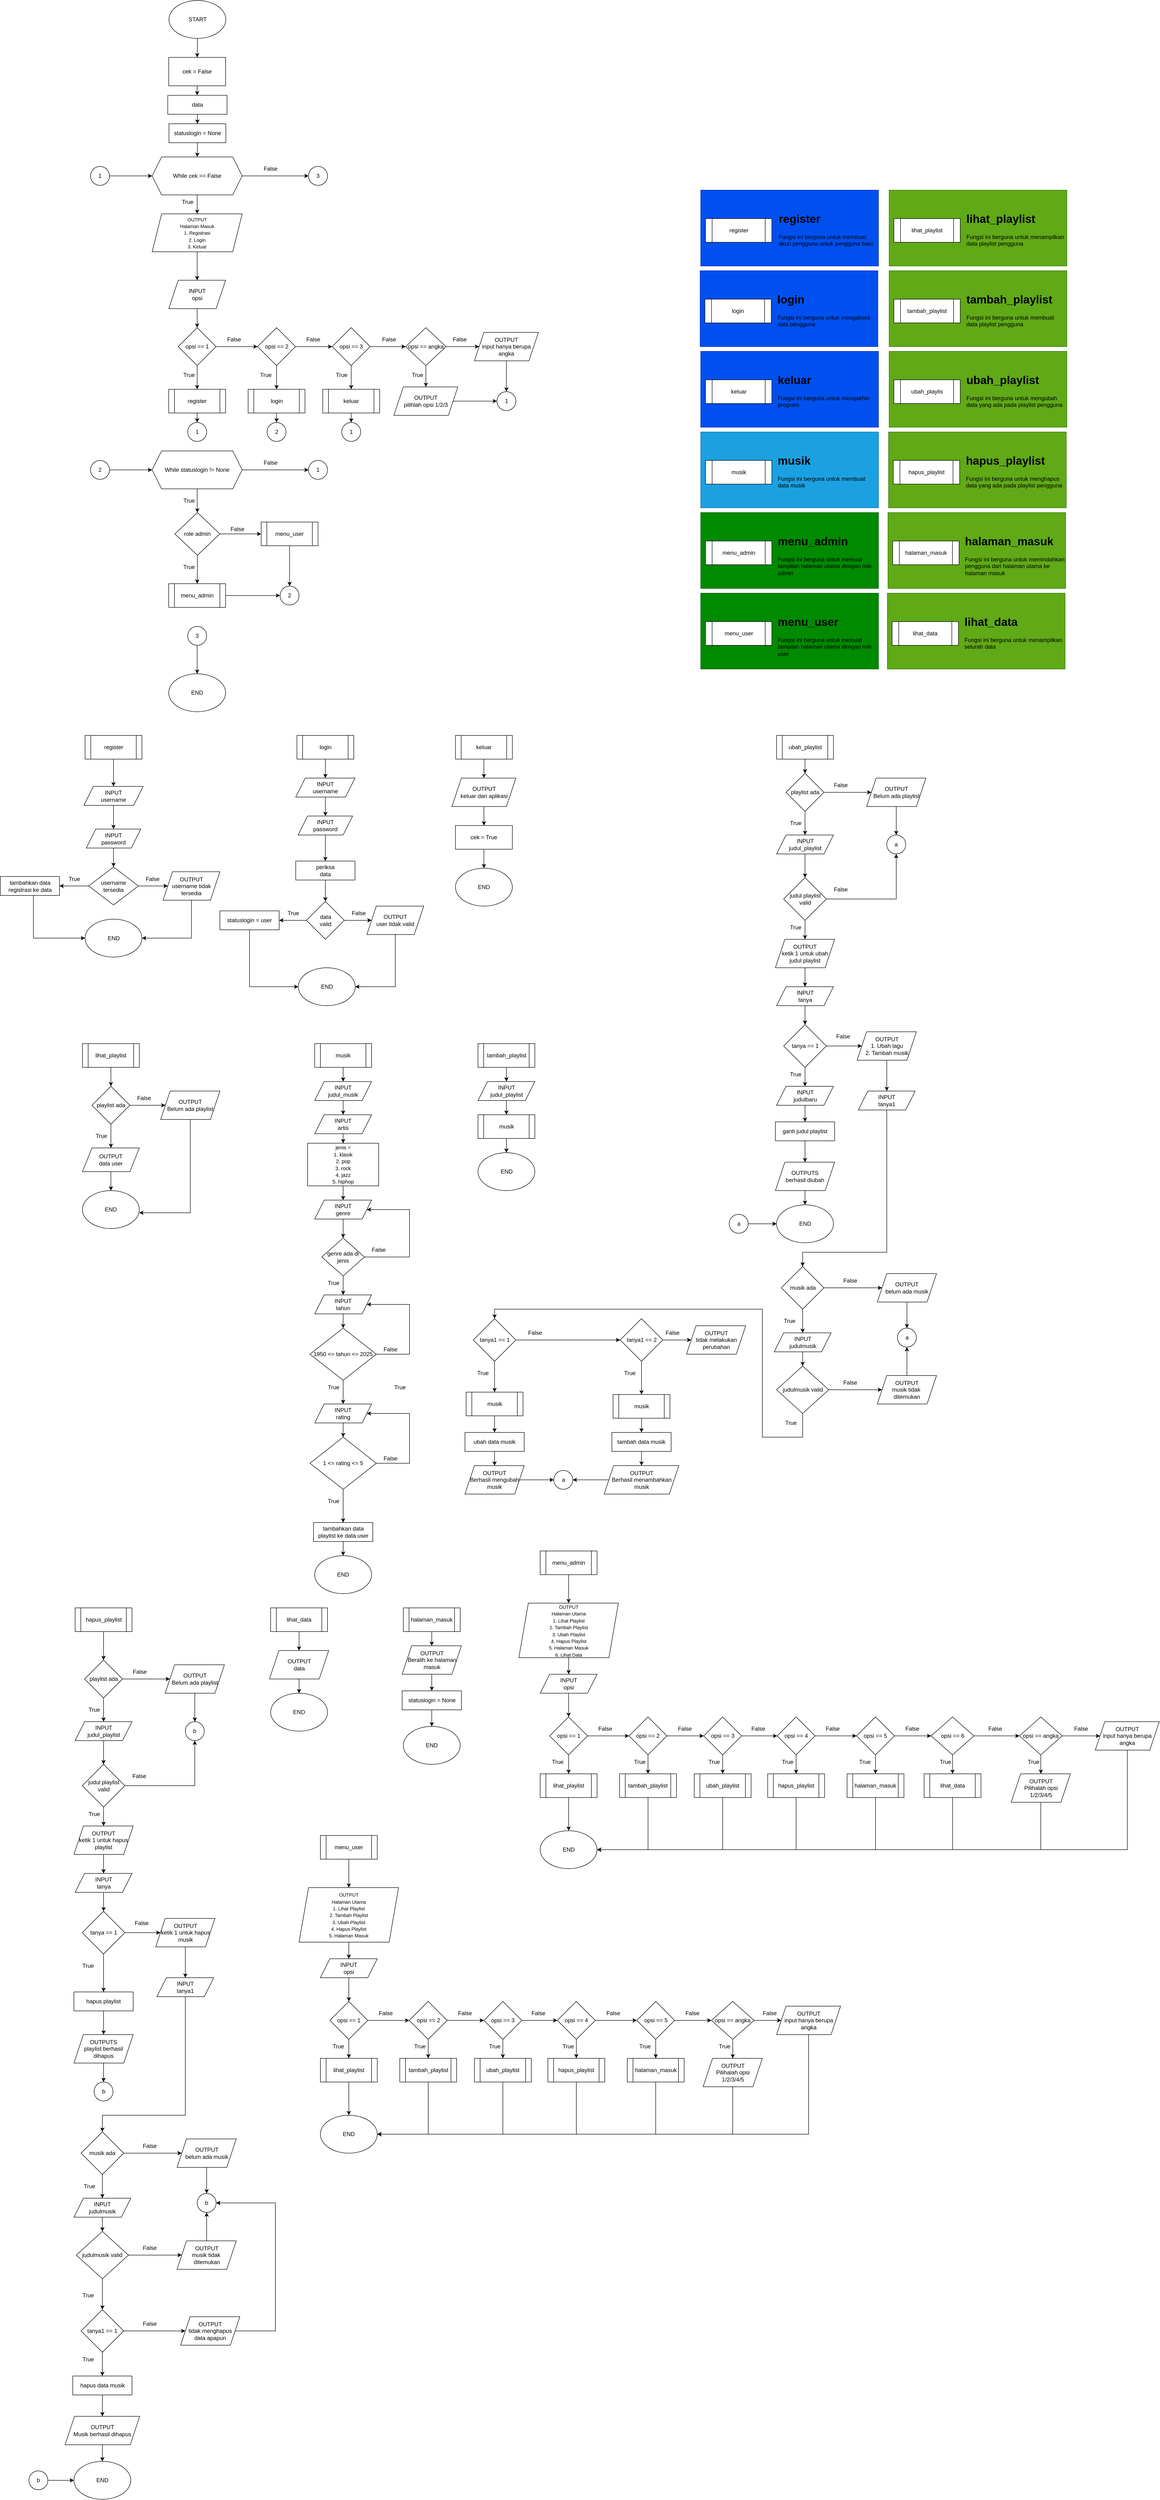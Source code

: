 <mxfile version="28.2.8">
  <diagram name="Main Flowchart" id="LnWaDgh0-J4jygy_god-">
    <mxGraphModel dx="4043" dy="2760" grid="1" gridSize="10" guides="1" tooltips="1" connect="1" arrows="1" fold="1" page="1" pageScale="1" pageWidth="850" pageHeight="1100" math="0" shadow="0">
      <root>
        <mxCell id="0" />
        <mxCell id="1" parent="0" />
        <mxCell id="gxY55cH9-Slnke2t-kb1-2" style="edgeStyle=orthogonalEdgeStyle;rounded=0;orthogonalLoop=1;jettySize=auto;html=1;" parent="1" source="cf5qVPczCLudGtTev_Ph-1" target="gxY55cH9-Slnke2t-kb1-11" edge="1">
          <mxGeometry relative="1" as="geometry">
            <mxPoint x="425" y="130" as="targetPoint" />
          </mxGeometry>
        </mxCell>
        <mxCell id="cf5qVPczCLudGtTev_Ph-1" value="START" style="ellipse;whiteSpace=wrap;html=1;" parent="1" vertex="1">
          <mxGeometry x="365.5" width="120" height="80" as="geometry" />
        </mxCell>
        <mxCell id="gxY55cH9-Slnke2t-kb1-58" value="" style="edgeStyle=orthogonalEdgeStyle;rounded=0;orthogonalLoop=1;jettySize=auto;html=1;" parent="1" source="gxY55cH9-Slnke2t-kb1-11" target="gxY55cH9-Slnke2t-kb1-57" edge="1">
          <mxGeometry relative="1" as="geometry" />
        </mxCell>
        <mxCell id="gxY55cH9-Slnke2t-kb1-11" value="cek = False" style="rounded=0;whiteSpace=wrap;html=1;" parent="1" vertex="1">
          <mxGeometry x="365" y="120" width="120" height="60" as="geometry" />
        </mxCell>
        <mxCell id="gxY55cH9-Slnke2t-kb1-20" value="" style="edgeStyle=orthogonalEdgeStyle;rounded=0;orthogonalLoop=1;jettySize=auto;html=1;" parent="1" source="gxY55cH9-Slnke2t-kb1-13" target="gxY55cH9-Slnke2t-kb1-19" edge="1">
          <mxGeometry relative="1" as="geometry" />
        </mxCell>
        <mxCell id="o7y-qzNtDhXTBVVmbrSO-2" style="edgeStyle=orthogonalEdgeStyle;rounded=0;orthogonalLoop=1;jettySize=auto;html=1;" parent="1" source="gxY55cH9-Slnke2t-kb1-13" target="o7y-qzNtDhXTBVVmbrSO-1" edge="1">
          <mxGeometry relative="1" as="geometry" />
        </mxCell>
        <mxCell id="gxY55cH9-Slnke2t-kb1-13" value="While cek == False" style="shape=hexagon;perimeter=hexagonPerimeter2;whiteSpace=wrap;html=1;fixedSize=1;" parent="1" vertex="1">
          <mxGeometry x="330" y="330" width="190" height="80" as="geometry" />
        </mxCell>
        <mxCell id="gxY55cH9-Slnke2t-kb1-28" value="" style="edgeStyle=orthogonalEdgeStyle;rounded=0;orthogonalLoop=1;jettySize=auto;html=1;" parent="1" source="gxY55cH9-Slnke2t-kb1-19" target="gxY55cH9-Slnke2t-kb1-27" edge="1">
          <mxGeometry relative="1" as="geometry" />
        </mxCell>
        <mxCell id="gxY55cH9-Slnke2t-kb1-19" value="&lt;div&gt;&lt;font style=&quot;font-size: 10px;&quot;&gt;OUTPUT&lt;/font&gt;&lt;/div&gt;&lt;div&gt;&lt;font style=&quot;font-size: 10px;&quot;&gt;Halaman Masuk&lt;/font&gt;&lt;/div&gt;&lt;div&gt;&lt;font style=&quot;font-size: 10px;&quot;&gt;1. Registrasi&lt;/font&gt;&lt;/div&gt;&lt;div&gt;&lt;font style=&quot;font-size: 10px;&quot;&gt;2. Login&lt;/font&gt;&lt;/div&gt;&lt;div&gt;&lt;font style=&quot;font-size: 10px;&quot;&gt;3. Keluar&lt;/font&gt;&lt;/div&gt;" style="shape=parallelogram;perimeter=parallelogramPerimeter;whiteSpace=wrap;html=1;fixedSize=1;" parent="1" vertex="1">
          <mxGeometry x="330" y="450" width="190" height="80" as="geometry" />
        </mxCell>
        <mxCell id="gxY55cH9-Slnke2t-kb1-23" value="True" style="text;html=1;align=center;verticalAlign=middle;whiteSpace=wrap;rounded=0;" parent="1" vertex="1">
          <mxGeometry x="375" y="410" width="60" height="30" as="geometry" />
        </mxCell>
        <mxCell id="gxY55cH9-Slnke2t-kb1-29" style="edgeStyle=orthogonalEdgeStyle;rounded=0;orthogonalLoop=1;jettySize=auto;html=1;" parent="1" source="gxY55cH9-Slnke2t-kb1-27" target="gxY55cH9-Slnke2t-kb1-30" edge="1">
          <mxGeometry relative="1" as="geometry">
            <mxPoint x="425" y="730" as="targetPoint" />
          </mxGeometry>
        </mxCell>
        <mxCell id="gxY55cH9-Slnke2t-kb1-27" value="INPUT&lt;div&gt;opsi&lt;/div&gt;" style="shape=parallelogram;perimeter=parallelogramPerimeter;whiteSpace=wrap;html=1;fixedSize=1;" parent="1" vertex="1">
          <mxGeometry x="365" y="590" width="120" height="60" as="geometry" />
        </mxCell>
        <mxCell id="dLgk19QSzUNfx-bCAwAx-29" value="" style="edgeStyle=orthogonalEdgeStyle;rounded=0;orthogonalLoop=1;jettySize=auto;html=1;" edge="1" parent="1" source="gxY55cH9-Slnke2t-kb1-30" target="dLgk19QSzUNfx-bCAwAx-28">
          <mxGeometry relative="1" as="geometry" />
        </mxCell>
        <mxCell id="dLgk19QSzUNfx-bCAwAx-34" style="edgeStyle=orthogonalEdgeStyle;rounded=0;orthogonalLoop=1;jettySize=auto;html=1;entryX=0;entryY=0.5;entryDx=0;entryDy=0;" edge="1" parent="1" source="gxY55cH9-Slnke2t-kb1-30" target="gxY55cH9-Slnke2t-kb1-32">
          <mxGeometry relative="1" as="geometry" />
        </mxCell>
        <mxCell id="gxY55cH9-Slnke2t-kb1-30" value="opsi == 1" style="rhombus;whiteSpace=wrap;html=1;" parent="1" vertex="1">
          <mxGeometry x="385" y="690" width="80" height="80" as="geometry" />
        </mxCell>
        <mxCell id="dLgk19QSzUNfx-bCAwAx-58" value="" style="edgeStyle=orthogonalEdgeStyle;rounded=0;orthogonalLoop=1;jettySize=auto;html=1;" edge="1" parent="1" source="gxY55cH9-Slnke2t-kb1-32" target="dLgk19QSzUNfx-bCAwAx-57">
          <mxGeometry relative="1" as="geometry" />
        </mxCell>
        <mxCell id="dLgk19QSzUNfx-bCAwAx-65" value="" style="edgeStyle=orthogonalEdgeStyle;rounded=0;orthogonalLoop=1;jettySize=auto;html=1;" edge="1" parent="1" source="gxY55cH9-Slnke2t-kb1-32" target="gxY55cH9-Slnke2t-kb1-101">
          <mxGeometry relative="1" as="geometry" />
        </mxCell>
        <mxCell id="gxY55cH9-Slnke2t-kb1-32" value="opsi == 2" style="rhombus;whiteSpace=wrap;html=1;" parent="1" vertex="1">
          <mxGeometry x="552.5" y="690" width="80" height="80" as="geometry" />
        </mxCell>
        <mxCell id="gxY55cH9-Slnke2t-kb1-38" value="True" style="text;html=1;align=center;verticalAlign=middle;whiteSpace=wrap;rounded=0;" parent="1" vertex="1">
          <mxGeometry x="378" y="775" width="60" height="30" as="geometry" />
        </mxCell>
        <mxCell id="gxY55cH9-Slnke2t-kb1-39" value="False" style="text;html=1;align=center;verticalAlign=middle;whiteSpace=wrap;rounded=0;" parent="1" vertex="1">
          <mxGeometry x="472.5" y="700" width="60" height="30" as="geometry" />
        </mxCell>
        <mxCell id="gxY55cH9-Slnke2t-kb1-53" style="edgeStyle=orthogonalEdgeStyle;rounded=0;orthogonalLoop=1;jettySize=auto;html=1;entryX=0;entryY=0.5;entryDx=0;entryDy=0;" parent="1" source="gxY55cH9-Slnke2t-kb1-52" target="gxY55cH9-Slnke2t-kb1-13" edge="1">
          <mxGeometry relative="1" as="geometry" />
        </mxCell>
        <mxCell id="gxY55cH9-Slnke2t-kb1-52" value="1" style="ellipse;whiteSpace=wrap;html=1;aspect=fixed;" parent="1" vertex="1">
          <mxGeometry x="200" y="350" width="40" height="40" as="geometry" />
        </mxCell>
        <mxCell id="dLgk19QSzUNfx-bCAwAx-37" value="" style="edgeStyle=orthogonalEdgeStyle;rounded=0;orthogonalLoop=1;jettySize=auto;html=1;" edge="1" parent="1" source="gxY55cH9-Slnke2t-kb1-57" target="dLgk19QSzUNfx-bCAwAx-36">
          <mxGeometry relative="1" as="geometry" />
        </mxCell>
        <mxCell id="gxY55cH9-Slnke2t-kb1-57" value="data" style="rounded=0;whiteSpace=wrap;html=1;" parent="1" vertex="1">
          <mxGeometry x="363" y="200" width="125" height="40" as="geometry" />
        </mxCell>
        <mxCell id="gxY55cH9-Slnke2t-kb1-67" value="True" style="text;html=1;align=center;verticalAlign=middle;whiteSpace=wrap;rounded=0;" parent="1" vertex="1">
          <mxGeometry x="540" y="775" width="60" height="30" as="geometry" />
        </mxCell>
        <mxCell id="dLgk19QSzUNfx-bCAwAx-74" value="" style="edgeStyle=orthogonalEdgeStyle;rounded=0;orthogonalLoop=1;jettySize=auto;html=1;" edge="1" parent="1" source="gxY55cH9-Slnke2t-kb1-101" target="dLgk19QSzUNfx-bCAwAx-73">
          <mxGeometry relative="1" as="geometry" />
        </mxCell>
        <mxCell id="dLgk19QSzUNfx-bCAwAx-102" value="" style="edgeStyle=orthogonalEdgeStyle;rounded=0;orthogonalLoop=1;jettySize=auto;html=1;" edge="1" parent="1" source="gxY55cH9-Slnke2t-kb1-101" target="dLgk19QSzUNfx-bCAwAx-101">
          <mxGeometry relative="1" as="geometry" />
        </mxCell>
        <mxCell id="gxY55cH9-Slnke2t-kb1-101" value="opsi == 3" style="rhombus;whiteSpace=wrap;html=1;" parent="1" vertex="1">
          <mxGeometry x="710" y="690" width="80" height="80" as="geometry" />
        </mxCell>
        <mxCell id="gxY55cH9-Slnke2t-kb1-103" value="True" style="text;html=1;align=center;verticalAlign=middle;whiteSpace=wrap;rounded=0;" parent="1" vertex="1">
          <mxGeometry x="700" y="775" width="60" height="30" as="geometry" />
        </mxCell>
        <mxCell id="gxY55cH9-Slnke2t-kb1-104" value="False" style="text;html=1;align=center;verticalAlign=middle;whiteSpace=wrap;rounded=0;" parent="1" vertex="1">
          <mxGeometry x="800" y="700" width="60" height="30" as="geometry" />
        </mxCell>
        <mxCell id="gxY55cH9-Slnke2t-kb1-106" value="False" style="text;html=1;align=center;verticalAlign=middle;whiteSpace=wrap;rounded=0;" parent="1" vertex="1">
          <mxGeometry x="640" y="700" width="60" height="30" as="geometry" />
        </mxCell>
        <mxCell id="dLgk19QSzUNfx-bCAwAx-112" value="" style="edgeStyle=orthogonalEdgeStyle;rounded=0;orthogonalLoop=1;jettySize=auto;html=1;" edge="1" parent="1" source="gxY55cH9-Slnke2t-kb1-114" target="dLgk19QSzUNfx-bCAwAx-110">
          <mxGeometry relative="1" as="geometry" />
        </mxCell>
        <mxCell id="gxY55cH9-Slnke2t-kb1-114" value="OUTPUT&lt;div&gt;pilihlah opsi 1/2/3&lt;/div&gt;" style="shape=parallelogram;perimeter=parallelogramPerimeter;whiteSpace=wrap;html=1;fixedSize=1;" parent="1" vertex="1">
          <mxGeometry x="840" y="815" width="135" height="60" as="geometry" />
        </mxCell>
        <mxCell id="o7y-qzNtDhXTBVVmbrSO-1" value="3" style="ellipse;whiteSpace=wrap;html=1;aspect=fixed;" parent="1" vertex="1">
          <mxGeometry x="660" y="350" width="40" height="40" as="geometry" />
        </mxCell>
        <mxCell id="o7y-qzNtDhXTBVVmbrSO-3" value="False" style="text;html=1;align=center;verticalAlign=middle;whiteSpace=wrap;rounded=0;" parent="1" vertex="1">
          <mxGeometry x="550" y="340" width="60" height="30" as="geometry" />
        </mxCell>
        <mxCell id="o7y-qzNtDhXTBVVmbrSO-4" value="END" style="ellipse;whiteSpace=wrap;html=1;" parent="1" vertex="1">
          <mxGeometry x="365" y="1420" width="120" height="80" as="geometry" />
        </mxCell>
        <mxCell id="o7y-qzNtDhXTBVVmbrSO-6" style="edgeStyle=orthogonalEdgeStyle;rounded=0;orthogonalLoop=1;jettySize=auto;html=1;" parent="1" source="o7y-qzNtDhXTBVVmbrSO-5" target="o7y-qzNtDhXTBVVmbrSO-4" edge="1">
          <mxGeometry relative="1" as="geometry" />
        </mxCell>
        <mxCell id="o7y-qzNtDhXTBVVmbrSO-5" value="3" style="ellipse;whiteSpace=wrap;html=1;aspect=fixed;" parent="1" vertex="1">
          <mxGeometry x="405" y="1320" width="40" height="40" as="geometry" />
        </mxCell>
        <mxCell id="dLgk19QSzUNfx-bCAwAx-15" value="" style="edgeStyle=orthogonalEdgeStyle;rounded=0;orthogonalLoop=1;jettySize=auto;html=1;" edge="1" parent="1" source="5DnCzxQyHo9j9e2hPfDz-2" target="dLgk19QSzUNfx-bCAwAx-2">
          <mxGeometry relative="1" as="geometry" />
        </mxCell>
        <mxCell id="5DnCzxQyHo9j9e2hPfDz-2" value="register" style="shape=process;whiteSpace=wrap;html=1;backgroundOutline=1;" vertex="1" parent="1">
          <mxGeometry x="188.5" y="1550" width="120" height="50" as="geometry" />
        </mxCell>
        <mxCell id="dLgk19QSzUNfx-bCAwAx-1" value="" style="edgeStyle=orthogonalEdgeStyle;rounded=0;orthogonalLoop=1;jettySize=auto;html=1;" edge="1" parent="1" source="dLgk19QSzUNfx-bCAwAx-2" target="dLgk19QSzUNfx-bCAwAx-4">
          <mxGeometry relative="1" as="geometry" />
        </mxCell>
        <mxCell id="dLgk19QSzUNfx-bCAwAx-2" value="INPUT&lt;div&gt;username&lt;/div&gt;" style="shape=parallelogram;perimeter=parallelogramPerimeter;whiteSpace=wrap;html=1;fixedSize=1;" vertex="1" parent="1">
          <mxGeometry x="186" y="1657.5" width="125" height="40" as="geometry" />
        </mxCell>
        <mxCell id="dLgk19QSzUNfx-bCAwAx-3" style="edgeStyle=orthogonalEdgeStyle;rounded=0;orthogonalLoop=1;jettySize=auto;html=1;" edge="1" parent="1" source="dLgk19QSzUNfx-bCAwAx-4" target="dLgk19QSzUNfx-bCAwAx-7">
          <mxGeometry relative="1" as="geometry">
            <mxPoint x="248" y="1857.5" as="targetPoint" />
          </mxGeometry>
        </mxCell>
        <mxCell id="dLgk19QSzUNfx-bCAwAx-4" value="INPUT&lt;div&gt;password&lt;/div&gt;" style="shape=parallelogram;perimeter=parallelogramPerimeter;whiteSpace=wrap;html=1;fixedSize=1;" vertex="1" parent="1">
          <mxGeometry x="191" y="1747.5" width="115" height="40" as="geometry" />
        </mxCell>
        <mxCell id="dLgk19QSzUNfx-bCAwAx-5" style="edgeStyle=orthogonalEdgeStyle;rounded=0;orthogonalLoop=1;jettySize=auto;html=1;" edge="1" parent="1" source="dLgk19QSzUNfx-bCAwAx-7" target="dLgk19QSzUNfx-bCAwAx-10">
          <mxGeometry relative="1" as="geometry">
            <mxPoint x="393" y="1867.5" as="targetPoint" />
          </mxGeometry>
        </mxCell>
        <mxCell id="dLgk19QSzUNfx-bCAwAx-24" value="" style="edgeStyle=orthogonalEdgeStyle;rounded=0;orthogonalLoop=1;jettySize=auto;html=1;" edge="1" parent="1" source="dLgk19QSzUNfx-bCAwAx-7" target="dLgk19QSzUNfx-bCAwAx-14">
          <mxGeometry relative="1" as="geometry" />
        </mxCell>
        <mxCell id="dLgk19QSzUNfx-bCAwAx-7" value="username&lt;div&gt;tersedia&lt;/div&gt;" style="rhombus;whiteSpace=wrap;html=1;" vertex="1" parent="1">
          <mxGeometry x="196" y="1827.5" width="105" height="80" as="geometry" />
        </mxCell>
        <mxCell id="dLgk19QSzUNfx-bCAwAx-8" value="False" style="text;html=1;align=center;verticalAlign=middle;whiteSpace=wrap;rounded=0;" vertex="1" parent="1">
          <mxGeometry x="301" y="1837.5" width="60" height="30" as="geometry" />
        </mxCell>
        <mxCell id="dLgk19QSzUNfx-bCAwAx-27" style="edgeStyle=orthogonalEdgeStyle;rounded=0;orthogonalLoop=1;jettySize=auto;html=1;entryX=1;entryY=0.5;entryDx=0;entryDy=0;" edge="1" parent="1" source="dLgk19QSzUNfx-bCAwAx-10" target="dLgk19QSzUNfx-bCAwAx-16">
          <mxGeometry relative="1" as="geometry">
            <Array as="points">
              <mxPoint x="412.5" y="1977.5" />
            </Array>
          </mxGeometry>
        </mxCell>
        <mxCell id="dLgk19QSzUNfx-bCAwAx-10" value="OUTPUT&lt;div&gt;username tidak tersedia&lt;/div&gt;" style="shape=parallelogram;perimeter=parallelogramPerimeter;whiteSpace=wrap;html=1;fixedSize=1;" vertex="1" parent="1">
          <mxGeometry x="353" y="1837.5" width="120" height="60" as="geometry" />
        </mxCell>
        <mxCell id="dLgk19QSzUNfx-bCAwAx-11" value="True" style="text;html=1;align=center;verticalAlign=middle;whiteSpace=wrap;rounded=0;" vertex="1" parent="1">
          <mxGeometry x="136" y="1837.5" width="60" height="30" as="geometry" />
        </mxCell>
        <mxCell id="dLgk19QSzUNfx-bCAwAx-26" style="edgeStyle=orthogonalEdgeStyle;rounded=0;orthogonalLoop=1;jettySize=auto;html=1;entryX=0;entryY=0.5;entryDx=0;entryDy=0;" edge="1" parent="1" source="dLgk19QSzUNfx-bCAwAx-14" target="dLgk19QSzUNfx-bCAwAx-16">
          <mxGeometry relative="1" as="geometry">
            <Array as="points">
              <mxPoint x="79.5" y="1977.5" />
            </Array>
          </mxGeometry>
        </mxCell>
        <mxCell id="dLgk19QSzUNfx-bCAwAx-14" value="tambahkan data registrasi ke data" style="rounded=0;whiteSpace=wrap;html=1;" vertex="1" parent="1">
          <mxGeometry x="9.5" y="1847.5" width="125" height="40" as="geometry" />
        </mxCell>
        <mxCell id="dLgk19QSzUNfx-bCAwAx-16" value="END" style="ellipse;whiteSpace=wrap;html=1;" vertex="1" parent="1">
          <mxGeometry x="188.5" y="1937.5" width="120" height="80" as="geometry" />
        </mxCell>
        <mxCell id="dLgk19QSzUNfx-bCAwAx-33" value="" style="edgeStyle=orthogonalEdgeStyle;rounded=0;orthogonalLoop=1;jettySize=auto;html=1;" edge="1" parent="1" source="dLgk19QSzUNfx-bCAwAx-28" target="dLgk19QSzUNfx-bCAwAx-30">
          <mxGeometry relative="1" as="geometry" />
        </mxCell>
        <mxCell id="dLgk19QSzUNfx-bCAwAx-28" value="register" style="shape=process;whiteSpace=wrap;html=1;backgroundOutline=1;" vertex="1" parent="1">
          <mxGeometry x="365" y="820" width="120" height="50" as="geometry" />
        </mxCell>
        <mxCell id="dLgk19QSzUNfx-bCAwAx-30" value="1" style="ellipse;whiteSpace=wrap;html=1;aspect=fixed;" vertex="1" parent="1">
          <mxGeometry x="405" y="890" width="40" height="40" as="geometry" />
        </mxCell>
        <mxCell id="dLgk19QSzUNfx-bCAwAx-56" value="" style="edgeStyle=orthogonalEdgeStyle;rounded=0;orthogonalLoop=1;jettySize=auto;html=1;" edge="1" parent="1" source="dLgk19QSzUNfx-bCAwAx-35" target="dLgk19QSzUNfx-bCAwAx-42">
          <mxGeometry relative="1" as="geometry" />
        </mxCell>
        <mxCell id="dLgk19QSzUNfx-bCAwAx-35" value="login" style="shape=process;whiteSpace=wrap;html=1;backgroundOutline=1;" vertex="1" parent="1">
          <mxGeometry x="635.5" y="1550" width="120" height="50" as="geometry" />
        </mxCell>
        <mxCell id="dLgk19QSzUNfx-bCAwAx-40" style="edgeStyle=orthogonalEdgeStyle;rounded=0;orthogonalLoop=1;jettySize=auto;html=1;entryX=0.5;entryY=0;entryDx=0;entryDy=0;" edge="1" parent="1" source="dLgk19QSzUNfx-bCAwAx-36" target="gxY55cH9-Slnke2t-kb1-13">
          <mxGeometry relative="1" as="geometry">
            <Array as="points">
              <mxPoint x="425" y="310" />
              <mxPoint x="425" y="310" />
            </Array>
          </mxGeometry>
        </mxCell>
        <mxCell id="dLgk19QSzUNfx-bCAwAx-36" value="statuslogin = None" style="rounded=0;whiteSpace=wrap;html=1;" vertex="1" parent="1">
          <mxGeometry x="365.5" y="260" width="120" height="40" as="geometry" />
        </mxCell>
        <mxCell id="dLgk19QSzUNfx-bCAwAx-41" value="" style="edgeStyle=orthogonalEdgeStyle;rounded=0;orthogonalLoop=1;jettySize=auto;html=1;" edge="1" parent="1" source="dLgk19QSzUNfx-bCAwAx-42" target="dLgk19QSzUNfx-bCAwAx-44">
          <mxGeometry relative="1" as="geometry" />
        </mxCell>
        <mxCell id="dLgk19QSzUNfx-bCAwAx-42" value="INPUT&lt;div&gt;username&lt;/div&gt;" style="shape=parallelogram;perimeter=parallelogramPerimeter;whiteSpace=wrap;html=1;fixedSize=1;" vertex="1" parent="1">
          <mxGeometry x="633" y="1640" width="125" height="40" as="geometry" />
        </mxCell>
        <mxCell id="dLgk19QSzUNfx-bCAwAx-43" value="" style="edgeStyle=orthogonalEdgeStyle;rounded=0;orthogonalLoop=1;jettySize=auto;html=1;entryX=0.5;entryY=0;entryDx=0;entryDy=0;" edge="1" parent="1" source="dLgk19QSzUNfx-bCAwAx-44" target="dLgk19QSzUNfx-bCAwAx-55">
          <mxGeometry relative="1" as="geometry">
            <mxPoint x="695.5" y="1810" as="targetPoint" />
          </mxGeometry>
        </mxCell>
        <mxCell id="dLgk19QSzUNfx-bCAwAx-44" value="INPUT&lt;div&gt;password&lt;/div&gt;" style="shape=parallelogram;perimeter=parallelogramPerimeter;whiteSpace=wrap;html=1;fixedSize=1;" vertex="1" parent="1">
          <mxGeometry x="638" y="1720" width="115" height="40" as="geometry" />
        </mxCell>
        <mxCell id="dLgk19QSzUNfx-bCAwAx-45" value="" style="edgeStyle=orthogonalEdgeStyle;rounded=0;orthogonalLoop=1;jettySize=auto;html=1;" edge="1" parent="1" source="dLgk19QSzUNfx-bCAwAx-47" target="dLgk19QSzUNfx-bCAwAx-51">
          <mxGeometry relative="1" as="geometry" />
        </mxCell>
        <mxCell id="dLgk19QSzUNfx-bCAwAx-46" value="" style="edgeStyle=orthogonalEdgeStyle;rounded=0;orthogonalLoop=1;jettySize=auto;html=1;" edge="1" parent="1" source="dLgk19QSzUNfx-bCAwAx-47" target="dLgk19QSzUNfx-bCAwAx-53">
          <mxGeometry relative="1" as="geometry" />
        </mxCell>
        <mxCell id="dLgk19QSzUNfx-bCAwAx-47" value="data&lt;div&gt;valid&lt;/div&gt;" style="rhombus;whiteSpace=wrap;html=1;" vertex="1" parent="1">
          <mxGeometry x="655.5" y="1900" width="80" height="80" as="geometry" />
        </mxCell>
        <mxCell id="dLgk19QSzUNfx-bCAwAx-48" value="True" style="text;html=1;align=center;verticalAlign=middle;whiteSpace=wrap;rounded=0;" vertex="1" parent="1">
          <mxGeometry x="598" y="1910" width="60" height="30" as="geometry" />
        </mxCell>
        <mxCell id="dLgk19QSzUNfx-bCAwAx-49" value="False" style="text;html=1;align=center;verticalAlign=middle;whiteSpace=wrap;rounded=0;" vertex="1" parent="1">
          <mxGeometry x="735.5" y="1910" width="60" height="30" as="geometry" />
        </mxCell>
        <mxCell id="dLgk19QSzUNfx-bCAwAx-62" style="edgeStyle=orthogonalEdgeStyle;rounded=0;orthogonalLoop=1;jettySize=auto;html=1;entryX=1;entryY=0.5;entryDx=0;entryDy=0;" edge="1" parent="1" source="dLgk19QSzUNfx-bCAwAx-51" target="dLgk19QSzUNfx-bCAwAx-60">
          <mxGeometry relative="1" as="geometry">
            <Array as="points">
              <mxPoint x="843" y="2080" />
            </Array>
          </mxGeometry>
        </mxCell>
        <mxCell id="dLgk19QSzUNfx-bCAwAx-51" value="OUTPUT&lt;div&gt;user tidak valid&lt;/div&gt;" style="shape=parallelogram;perimeter=parallelogramPerimeter;whiteSpace=wrap;html=1;fixedSize=1;" vertex="1" parent="1">
          <mxGeometry x="783" y="1910" width="120" height="60" as="geometry" />
        </mxCell>
        <mxCell id="dLgk19QSzUNfx-bCAwAx-61" style="edgeStyle=orthogonalEdgeStyle;rounded=0;orthogonalLoop=1;jettySize=auto;html=1;entryX=0;entryY=0.5;entryDx=0;entryDy=0;" edge="1" parent="1" source="dLgk19QSzUNfx-bCAwAx-53" target="dLgk19QSzUNfx-bCAwAx-60">
          <mxGeometry relative="1" as="geometry">
            <Array as="points">
              <mxPoint x="536" y="2080" />
            </Array>
          </mxGeometry>
        </mxCell>
        <mxCell id="dLgk19QSzUNfx-bCAwAx-53" value="statuslogin = user" style="rounded=0;whiteSpace=wrap;html=1;" vertex="1" parent="1">
          <mxGeometry x="473" y="1920" width="125" height="40" as="geometry" />
        </mxCell>
        <mxCell id="dLgk19QSzUNfx-bCAwAx-54" value="" style="edgeStyle=orthogonalEdgeStyle;rounded=0;orthogonalLoop=1;jettySize=auto;html=1;" edge="1" parent="1" source="dLgk19QSzUNfx-bCAwAx-55" target="dLgk19QSzUNfx-bCAwAx-47">
          <mxGeometry relative="1" as="geometry" />
        </mxCell>
        <mxCell id="dLgk19QSzUNfx-bCAwAx-55" value="periksa&lt;div&gt;data&lt;/div&gt;" style="rounded=0;whiteSpace=wrap;html=1;" vertex="1" parent="1">
          <mxGeometry x="633" y="1815" width="125" height="40" as="geometry" />
        </mxCell>
        <mxCell id="dLgk19QSzUNfx-bCAwAx-64" value="" style="edgeStyle=orthogonalEdgeStyle;rounded=0;orthogonalLoop=1;jettySize=auto;html=1;" edge="1" parent="1" source="dLgk19QSzUNfx-bCAwAx-57" target="dLgk19QSzUNfx-bCAwAx-63">
          <mxGeometry relative="1" as="geometry" />
        </mxCell>
        <mxCell id="dLgk19QSzUNfx-bCAwAx-57" value="login" style="shape=process;whiteSpace=wrap;html=1;backgroundOutline=1;" vertex="1" parent="1">
          <mxGeometry x="532.5" y="820" width="120" height="50" as="geometry" />
        </mxCell>
        <mxCell id="dLgk19QSzUNfx-bCAwAx-60" value="END" style="ellipse;whiteSpace=wrap;html=1;" vertex="1" parent="1">
          <mxGeometry x="638.5" y="2040" width="120" height="80" as="geometry" />
        </mxCell>
        <mxCell id="dLgk19QSzUNfx-bCAwAx-63" value="2" style="ellipse;whiteSpace=wrap;html=1;aspect=fixed;" vertex="1" parent="1">
          <mxGeometry x="572.5" y="890" width="40" height="40" as="geometry" />
        </mxCell>
        <mxCell id="dLgk19QSzUNfx-bCAwAx-70" value="" style="edgeStyle=orthogonalEdgeStyle;rounded=0;orthogonalLoop=1;jettySize=auto;html=1;" edge="1" parent="1" source="dLgk19QSzUNfx-bCAwAx-66" target="dLgk19QSzUNfx-bCAwAx-68">
          <mxGeometry relative="1" as="geometry" />
        </mxCell>
        <mxCell id="dLgk19QSzUNfx-bCAwAx-66" value="keluar" style="shape=process;whiteSpace=wrap;html=1;backgroundOutline=1;" vertex="1" parent="1">
          <mxGeometry x="970" y="1550" width="120" height="50" as="geometry" />
        </mxCell>
        <mxCell id="dLgk19QSzUNfx-bCAwAx-67" value="" style="edgeStyle=orthogonalEdgeStyle;rounded=0;orthogonalLoop=1;jettySize=auto;html=1;" edge="1" parent="1" source="dLgk19QSzUNfx-bCAwAx-68" target="dLgk19QSzUNfx-bCAwAx-69">
          <mxGeometry relative="1" as="geometry" />
        </mxCell>
        <mxCell id="dLgk19QSzUNfx-bCAwAx-68" value="OUTPUT&lt;div&gt;keluar dari aplikasi&lt;/div&gt;" style="shape=parallelogram;perimeter=parallelogramPerimeter;whiteSpace=wrap;html=1;fixedSize=1;" vertex="1" parent="1">
          <mxGeometry x="962.5" y="1640" width="135" height="60" as="geometry" />
        </mxCell>
        <mxCell id="dLgk19QSzUNfx-bCAwAx-72" value="" style="edgeStyle=orthogonalEdgeStyle;rounded=0;orthogonalLoop=1;jettySize=auto;html=1;" edge="1" parent="1" source="dLgk19QSzUNfx-bCAwAx-69" target="dLgk19QSzUNfx-bCAwAx-71">
          <mxGeometry relative="1" as="geometry" />
        </mxCell>
        <mxCell id="dLgk19QSzUNfx-bCAwAx-69" value="cek = True" style="rounded=0;whiteSpace=wrap;html=1;" vertex="1" parent="1">
          <mxGeometry x="970" y="1740" width="120" height="50" as="geometry" />
        </mxCell>
        <mxCell id="dLgk19QSzUNfx-bCAwAx-71" value="END" style="ellipse;whiteSpace=wrap;html=1;" vertex="1" parent="1">
          <mxGeometry x="970" y="1830" width="120" height="80" as="geometry" />
        </mxCell>
        <mxCell id="dLgk19QSzUNfx-bCAwAx-76" value="" style="edgeStyle=orthogonalEdgeStyle;rounded=0;orthogonalLoop=1;jettySize=auto;html=1;" edge="1" parent="1" source="dLgk19QSzUNfx-bCAwAx-73" target="dLgk19QSzUNfx-bCAwAx-75">
          <mxGeometry relative="1" as="geometry" />
        </mxCell>
        <mxCell id="dLgk19QSzUNfx-bCAwAx-73" value="keluar" style="shape=process;whiteSpace=wrap;html=1;backgroundOutline=1;" vertex="1" parent="1">
          <mxGeometry x="690" y="820" width="120" height="50" as="geometry" />
        </mxCell>
        <mxCell id="dLgk19QSzUNfx-bCAwAx-75" value="1" style="ellipse;whiteSpace=wrap;html=1;aspect=fixed;" vertex="1" parent="1">
          <mxGeometry x="730" y="890" width="40" height="40" as="geometry" />
        </mxCell>
        <mxCell id="dLgk19QSzUNfx-bCAwAx-83" style="edgeStyle=orthogonalEdgeStyle;rounded=0;orthogonalLoop=1;jettySize=auto;html=1;" edge="1" parent="1" source="dLgk19QSzUNfx-bCAwAx-84" target="dLgk19QSzUNfx-bCAwAx-87">
          <mxGeometry relative="1" as="geometry" />
        </mxCell>
        <mxCell id="dLgk19QSzUNfx-bCAwAx-90" value="" style="edgeStyle=orthogonalEdgeStyle;rounded=0;orthogonalLoop=1;jettySize=auto;html=1;" edge="1" parent="1" source="dLgk19QSzUNfx-bCAwAx-84" target="dLgk19QSzUNfx-bCAwAx-89">
          <mxGeometry relative="1" as="geometry" />
        </mxCell>
        <mxCell id="dLgk19QSzUNfx-bCAwAx-84" value="While statuslogin != None" style="shape=hexagon;perimeter=hexagonPerimeter2;whiteSpace=wrap;html=1;fixedSize=1;" vertex="1" parent="1">
          <mxGeometry x="330" y="950" width="190" height="80" as="geometry" />
        </mxCell>
        <mxCell id="dLgk19QSzUNfx-bCAwAx-85" style="edgeStyle=orthogonalEdgeStyle;rounded=0;orthogonalLoop=1;jettySize=auto;html=1;entryX=0;entryY=0.5;entryDx=0;entryDy=0;" edge="1" parent="1" source="dLgk19QSzUNfx-bCAwAx-86" target="dLgk19QSzUNfx-bCAwAx-84">
          <mxGeometry relative="1" as="geometry" />
        </mxCell>
        <mxCell id="dLgk19QSzUNfx-bCAwAx-86" value="2" style="ellipse;whiteSpace=wrap;html=1;aspect=fixed;" vertex="1" parent="1">
          <mxGeometry x="200" y="970" width="40" height="40" as="geometry" />
        </mxCell>
        <mxCell id="dLgk19QSzUNfx-bCAwAx-87" value="1" style="ellipse;whiteSpace=wrap;html=1;aspect=fixed;" vertex="1" parent="1">
          <mxGeometry x="660" y="970" width="40" height="40" as="geometry" />
        </mxCell>
        <mxCell id="dLgk19QSzUNfx-bCAwAx-88" value="False" style="text;html=1;align=center;verticalAlign=middle;whiteSpace=wrap;rounded=0;" vertex="1" parent="1">
          <mxGeometry x="550" y="960" width="60" height="30" as="geometry" />
        </mxCell>
        <mxCell id="dLgk19QSzUNfx-bCAwAx-93" value="" style="edgeStyle=orthogonalEdgeStyle;rounded=0;orthogonalLoop=1;jettySize=auto;html=1;" edge="1" parent="1" source="dLgk19QSzUNfx-bCAwAx-89" target="dLgk19QSzUNfx-bCAwAx-92">
          <mxGeometry relative="1" as="geometry" />
        </mxCell>
        <mxCell id="dLgk19QSzUNfx-bCAwAx-95" value="" style="edgeStyle=orthogonalEdgeStyle;rounded=0;orthogonalLoop=1;jettySize=auto;html=1;" edge="1" parent="1" source="dLgk19QSzUNfx-bCAwAx-89" target="dLgk19QSzUNfx-bCAwAx-94">
          <mxGeometry relative="1" as="geometry" />
        </mxCell>
        <mxCell id="dLgk19QSzUNfx-bCAwAx-89" value="role admin" style="rhombus;whiteSpace=wrap;html=1;" vertex="1" parent="1">
          <mxGeometry x="378" y="1080" width="95" height="90" as="geometry" />
        </mxCell>
        <mxCell id="dLgk19QSzUNfx-bCAwAx-91" value="True" style="text;html=1;align=center;verticalAlign=middle;whiteSpace=wrap;rounded=0;" vertex="1" parent="1">
          <mxGeometry x="378" y="1040" width="60" height="30" as="geometry" />
        </mxCell>
        <mxCell id="dLgk19QSzUNfx-bCAwAx-99" value="" style="edgeStyle=orthogonalEdgeStyle;rounded=0;orthogonalLoop=1;jettySize=auto;html=1;" edge="1" parent="1" source="dLgk19QSzUNfx-bCAwAx-92" target="dLgk19QSzUNfx-bCAwAx-98">
          <mxGeometry relative="1" as="geometry" />
        </mxCell>
        <mxCell id="dLgk19QSzUNfx-bCAwAx-92" value="menu_admin" style="shape=process;whiteSpace=wrap;html=1;backgroundOutline=1;" vertex="1" parent="1">
          <mxGeometry x="365" y="1230" width="120" height="50" as="geometry" />
        </mxCell>
        <mxCell id="dLgk19QSzUNfx-bCAwAx-100" value="" style="edgeStyle=orthogonalEdgeStyle;rounded=0;orthogonalLoop=1;jettySize=auto;html=1;" edge="1" parent="1" source="dLgk19QSzUNfx-bCAwAx-94" target="dLgk19QSzUNfx-bCAwAx-98">
          <mxGeometry relative="1" as="geometry" />
        </mxCell>
        <mxCell id="dLgk19QSzUNfx-bCAwAx-94" value="menu_user" style="shape=process;whiteSpace=wrap;html=1;backgroundOutline=1;" vertex="1" parent="1">
          <mxGeometry x="560" y="1100" width="120" height="50" as="geometry" />
        </mxCell>
        <mxCell id="dLgk19QSzUNfx-bCAwAx-96" value="False" style="text;html=1;align=center;verticalAlign=middle;whiteSpace=wrap;rounded=0;" vertex="1" parent="1">
          <mxGeometry x="480" y="1100" width="60" height="30" as="geometry" />
        </mxCell>
        <mxCell id="dLgk19QSzUNfx-bCAwAx-97" value="True" style="text;html=1;align=center;verticalAlign=middle;whiteSpace=wrap;rounded=0;" vertex="1" parent="1">
          <mxGeometry x="378" y="1180" width="60" height="30" as="geometry" />
        </mxCell>
        <mxCell id="dLgk19QSzUNfx-bCAwAx-98" value="2" style="ellipse;whiteSpace=wrap;html=1;aspect=fixed;" vertex="1" parent="1">
          <mxGeometry x="600" y="1235" width="40" height="40" as="geometry" />
        </mxCell>
        <mxCell id="dLgk19QSzUNfx-bCAwAx-103" value="" style="edgeStyle=orthogonalEdgeStyle;rounded=0;orthogonalLoop=1;jettySize=auto;html=1;" edge="1" parent="1" source="dLgk19QSzUNfx-bCAwAx-101" target="gxY55cH9-Slnke2t-kb1-114">
          <mxGeometry relative="1" as="geometry" />
        </mxCell>
        <mxCell id="dLgk19QSzUNfx-bCAwAx-108" value="" style="edgeStyle=orthogonalEdgeStyle;rounded=0;orthogonalLoop=1;jettySize=auto;html=1;" edge="1" parent="1" source="dLgk19QSzUNfx-bCAwAx-101" target="dLgk19QSzUNfx-bCAwAx-107">
          <mxGeometry relative="1" as="geometry" />
        </mxCell>
        <mxCell id="dLgk19QSzUNfx-bCAwAx-101" value="opsi == angka" style="rhombus;whiteSpace=wrap;html=1;" vertex="1" parent="1">
          <mxGeometry x="865" y="690" width="85" height="80" as="geometry" />
        </mxCell>
        <mxCell id="dLgk19QSzUNfx-bCAwAx-104" value="True" style="text;html=1;align=center;verticalAlign=middle;whiteSpace=wrap;rounded=0;" vertex="1" parent="1">
          <mxGeometry x="860" y="775" width="60" height="30" as="geometry" />
        </mxCell>
        <mxCell id="dLgk19QSzUNfx-bCAwAx-111" value="" style="edgeStyle=orthogonalEdgeStyle;rounded=0;orthogonalLoop=1;jettySize=auto;html=1;" edge="1" parent="1" source="dLgk19QSzUNfx-bCAwAx-107" target="dLgk19QSzUNfx-bCAwAx-110">
          <mxGeometry relative="1" as="geometry" />
        </mxCell>
        <mxCell id="dLgk19QSzUNfx-bCAwAx-107" value="OUTPUT&lt;div&gt;input hanya berupa angka&lt;/div&gt;" style="shape=parallelogram;perimeter=parallelogramPerimeter;whiteSpace=wrap;html=1;fixedSize=1;" vertex="1" parent="1">
          <mxGeometry x="1010" y="700" width="135" height="60" as="geometry" />
        </mxCell>
        <mxCell id="dLgk19QSzUNfx-bCAwAx-109" value="False" style="text;html=1;align=center;verticalAlign=middle;whiteSpace=wrap;rounded=0;" vertex="1" parent="1">
          <mxGeometry x="949" y="700" width="60" height="30" as="geometry" />
        </mxCell>
        <mxCell id="dLgk19QSzUNfx-bCAwAx-110" value="1" style="ellipse;whiteSpace=wrap;html=1;aspect=fixed;" vertex="1" parent="1">
          <mxGeometry x="1057.5" y="825" width="40" height="40" as="geometry" />
        </mxCell>
        <mxCell id="6GTWVwHLrgDkM8TO1FD9-11" value="" style="edgeStyle=orthogonalEdgeStyle;rounded=0;orthogonalLoop=1;jettySize=auto;html=1;" edge="1" parent="1" source="dLgk19QSzUNfx-bCAwAx-113" target="6GTWVwHLrgDkM8TO1FD9-3">
          <mxGeometry relative="1" as="geometry" />
        </mxCell>
        <mxCell id="dLgk19QSzUNfx-bCAwAx-113" value="lihat_playlist" style="shape=process;whiteSpace=wrap;html=1;backgroundOutline=1;" vertex="1" parent="1">
          <mxGeometry x="183" y="2200" width="120" height="50" as="geometry" />
        </mxCell>
        <mxCell id="6GTWVwHLrgDkM8TO1FD9-1" value="" style="edgeStyle=orthogonalEdgeStyle;rounded=0;orthogonalLoop=1;jettySize=auto;html=1;" edge="1" parent="1" source="6GTWVwHLrgDkM8TO1FD9-3" target="6GTWVwHLrgDkM8TO1FD9-5">
          <mxGeometry relative="1" as="geometry" />
        </mxCell>
        <mxCell id="6GTWVwHLrgDkM8TO1FD9-2" style="edgeStyle=orthogonalEdgeStyle;rounded=0;orthogonalLoop=1;jettySize=auto;html=1;" edge="1" parent="1" source="6GTWVwHLrgDkM8TO1FD9-3" target="6GTWVwHLrgDkM8TO1FD9-8">
          <mxGeometry relative="1" as="geometry">
            <mxPoint x="243" y="2440" as="targetPoint" />
          </mxGeometry>
        </mxCell>
        <mxCell id="6GTWVwHLrgDkM8TO1FD9-3" value="playlist ada" style="rhombus;whiteSpace=wrap;html=1;" vertex="1" parent="1">
          <mxGeometry x="203" y="2290" width="80" height="80" as="geometry" />
        </mxCell>
        <mxCell id="6GTWVwHLrgDkM8TO1FD9-5" value="OUTPUT&lt;div&gt;Belum ada playlist&lt;/div&gt;" style="shape=parallelogram;perimeter=parallelogramPerimeter;whiteSpace=wrap;html=1;fixedSize=1;" vertex="1" parent="1">
          <mxGeometry x="348" y="2300" width="125" height="60" as="geometry" />
        </mxCell>
        <mxCell id="6GTWVwHLrgDkM8TO1FD9-6" value="False" style="text;html=1;align=center;verticalAlign=middle;whiteSpace=wrap;rounded=0;" vertex="1" parent="1">
          <mxGeometry x="283" y="2300" width="60" height="30" as="geometry" />
        </mxCell>
        <mxCell id="6GTWVwHLrgDkM8TO1FD9-13" value="" style="edgeStyle=orthogonalEdgeStyle;rounded=0;orthogonalLoop=1;jettySize=auto;html=1;" edge="1" parent="1" source="6GTWVwHLrgDkM8TO1FD9-8" target="6GTWVwHLrgDkM8TO1FD9-12">
          <mxGeometry relative="1" as="geometry" />
        </mxCell>
        <mxCell id="6GTWVwHLrgDkM8TO1FD9-8" value="OUTPUT&lt;div&gt;data user&lt;/div&gt;" style="shape=parallelogram;perimeter=parallelogramPerimeter;whiteSpace=wrap;html=1;fixedSize=1;" vertex="1" parent="1">
          <mxGeometry x="183" y="2420" width="120" height="50" as="geometry" />
        </mxCell>
        <mxCell id="6GTWVwHLrgDkM8TO1FD9-10" value="True" style="text;html=1;align=center;verticalAlign=middle;whiteSpace=wrap;rounded=0;" vertex="1" parent="1">
          <mxGeometry x="193" y="2380" width="60" height="30" as="geometry" />
        </mxCell>
        <mxCell id="6GTWVwHLrgDkM8TO1FD9-12" value="END" style="ellipse;whiteSpace=wrap;html=1;" vertex="1" parent="1">
          <mxGeometry x="183" y="2510" width="120" height="80" as="geometry" />
        </mxCell>
        <mxCell id="6GTWVwHLrgDkM8TO1FD9-14" style="edgeStyle=orthogonalEdgeStyle;rounded=0;orthogonalLoop=1;jettySize=auto;html=1;entryX=0.998;entryY=0.585;entryDx=0;entryDy=0;entryPerimeter=0;" edge="1" parent="1" source="6GTWVwHLrgDkM8TO1FD9-5" target="6GTWVwHLrgDkM8TO1FD9-12">
          <mxGeometry relative="1" as="geometry">
            <Array as="points">
              <mxPoint x="411" y="2557" />
            </Array>
          </mxGeometry>
        </mxCell>
        <mxCell id="mjSYRDxxO3aUqvY9nLRW-60" value="" style="edgeStyle=orthogonalEdgeStyle;rounded=0;orthogonalLoop=1;jettySize=auto;html=1;" edge="1" parent="1" source="6GTWVwHLrgDkM8TO1FD9-15" target="mjSYRDxxO3aUqvY9nLRW-31">
          <mxGeometry relative="1" as="geometry" />
        </mxCell>
        <mxCell id="6GTWVwHLrgDkM8TO1FD9-15" value="musik" style="shape=process;whiteSpace=wrap;html=1;backgroundOutline=1;" vertex="1" parent="1">
          <mxGeometry x="673" y="2200" width="120" height="50" as="geometry" />
        </mxCell>
        <mxCell id="mjSYRDxxO3aUqvY9nLRW-30" value="" style="edgeStyle=orthogonalEdgeStyle;rounded=0;orthogonalLoop=1;jettySize=auto;html=1;" edge="1" parent="1" source="mjSYRDxxO3aUqvY9nLRW-31" target="mjSYRDxxO3aUqvY9nLRW-33">
          <mxGeometry relative="1" as="geometry" />
        </mxCell>
        <mxCell id="mjSYRDxxO3aUqvY9nLRW-31" value="INPUT&lt;div&gt;judul_musik&lt;/div&gt;" style="shape=parallelogram;perimeter=parallelogramPerimeter;whiteSpace=wrap;html=1;fixedSize=1;" vertex="1" parent="1">
          <mxGeometry x="673" y="2280" width="120" height="40" as="geometry" />
        </mxCell>
        <mxCell id="mjSYRDxxO3aUqvY9nLRW-32" value="" style="edgeStyle=orthogonalEdgeStyle;rounded=0;orthogonalLoop=1;jettySize=auto;html=1;" edge="1" parent="1" source="mjSYRDxxO3aUqvY9nLRW-33" target="mjSYRDxxO3aUqvY9nLRW-37">
          <mxGeometry relative="1" as="geometry" />
        </mxCell>
        <mxCell id="mjSYRDxxO3aUqvY9nLRW-33" value="INPUT&lt;div&gt;artis&lt;/div&gt;" style="shape=parallelogram;perimeter=parallelogramPerimeter;whiteSpace=wrap;html=1;fixedSize=1;" vertex="1" parent="1">
          <mxGeometry x="673" y="2350" width="120" height="40" as="geometry" />
        </mxCell>
        <mxCell id="mjSYRDxxO3aUqvY9nLRW-34" value="" style="edgeStyle=orthogonalEdgeStyle;rounded=0;orthogonalLoop=1;jettySize=auto;html=1;" edge="1" parent="1" source="mjSYRDxxO3aUqvY9nLRW-35" target="mjSYRDxxO3aUqvY9nLRW-40">
          <mxGeometry relative="1" as="geometry" />
        </mxCell>
        <mxCell id="mjSYRDxxO3aUqvY9nLRW-35" value="INPUT&lt;div&gt;genre&lt;/div&gt;" style="shape=parallelogram;perimeter=parallelogramPerimeter;whiteSpace=wrap;html=1;fixedSize=1;" vertex="1" parent="1">
          <mxGeometry x="673" y="2530" width="120" height="40" as="geometry" />
        </mxCell>
        <mxCell id="mjSYRDxxO3aUqvY9nLRW-36" value="" style="edgeStyle=orthogonalEdgeStyle;rounded=0;orthogonalLoop=1;jettySize=auto;html=1;" edge="1" parent="1" source="mjSYRDxxO3aUqvY9nLRW-37" target="mjSYRDxxO3aUqvY9nLRW-35">
          <mxGeometry relative="1" as="geometry" />
        </mxCell>
        <mxCell id="mjSYRDxxO3aUqvY9nLRW-37" value="&lt;font style=&quot;font-size: 11px;&quot;&gt;jenis =&lt;/font&gt;&lt;div&gt;&lt;font style=&quot;font-size: 11px;&quot;&gt;1. klasik&lt;/font&gt;&lt;/div&gt;&lt;div&gt;&lt;font style=&quot;font-size: 11px;&quot;&gt;2. pop&lt;/font&gt;&lt;/div&gt;&lt;div&gt;&lt;font style=&quot;font-size: 11px;&quot;&gt;3. rock&lt;/font&gt;&lt;/div&gt;&lt;div&gt;&lt;font style=&quot;font-size: 11px;&quot;&gt;4. jazz&lt;/font&gt;&lt;/div&gt;&lt;div&gt;&lt;font style=&quot;font-size: 11px;&quot;&gt;5. hiphop&lt;/font&gt;&lt;/div&gt;" style="rounded=0;whiteSpace=wrap;html=1;" vertex="1" parent="1">
          <mxGeometry x="658" y="2410" width="150" height="90" as="geometry" />
        </mxCell>
        <mxCell id="mjSYRDxxO3aUqvY9nLRW-38" style="edgeStyle=orthogonalEdgeStyle;rounded=0;orthogonalLoop=1;jettySize=auto;html=1;entryX=1;entryY=0.5;entryDx=0;entryDy=0;" edge="1" parent="1" source="mjSYRDxxO3aUqvY9nLRW-40" target="mjSYRDxxO3aUqvY9nLRW-35">
          <mxGeometry relative="1" as="geometry">
            <mxPoint x="843" y="2550" as="targetPoint" />
            <Array as="points">
              <mxPoint x="873" y="2650" />
              <mxPoint x="873" y="2550" />
            </Array>
          </mxGeometry>
        </mxCell>
        <mxCell id="mjSYRDxxO3aUqvY9nLRW-39" value="" style="edgeStyle=orthogonalEdgeStyle;rounded=0;orthogonalLoop=1;jettySize=auto;html=1;" edge="1" parent="1" source="mjSYRDxxO3aUqvY9nLRW-40" target="mjSYRDxxO3aUqvY9nLRW-44">
          <mxGeometry relative="1" as="geometry" />
        </mxCell>
        <mxCell id="mjSYRDxxO3aUqvY9nLRW-40" value="genre ada di jenis" style="rhombus;whiteSpace=wrap;html=1;" vertex="1" parent="1">
          <mxGeometry x="688" y="2610" width="90" height="80" as="geometry" />
        </mxCell>
        <mxCell id="mjSYRDxxO3aUqvY9nLRW-41" value="False" style="text;html=1;align=center;verticalAlign=middle;whiteSpace=wrap;rounded=0;" vertex="1" parent="1">
          <mxGeometry x="778" y="2620" width="60" height="30" as="geometry" />
        </mxCell>
        <mxCell id="mjSYRDxxO3aUqvY9nLRW-42" value="True" style="text;html=1;align=center;verticalAlign=middle;whiteSpace=wrap;rounded=0;" vertex="1" parent="1">
          <mxGeometry x="683" y="2690" width="60" height="30" as="geometry" />
        </mxCell>
        <mxCell id="mjSYRDxxO3aUqvY9nLRW-43" value="" style="edgeStyle=orthogonalEdgeStyle;rounded=0;orthogonalLoop=1;jettySize=auto;html=1;" edge="1" parent="1" source="mjSYRDxxO3aUqvY9nLRW-44" target="mjSYRDxxO3aUqvY9nLRW-47">
          <mxGeometry relative="1" as="geometry" />
        </mxCell>
        <mxCell id="mjSYRDxxO3aUqvY9nLRW-44" value="INPUT&lt;div&gt;tahun&lt;/div&gt;" style="shape=parallelogram;perimeter=parallelogramPerimeter;whiteSpace=wrap;html=1;fixedSize=1;" vertex="1" parent="1">
          <mxGeometry x="673" y="2730" width="120" height="40" as="geometry" />
        </mxCell>
        <mxCell id="mjSYRDxxO3aUqvY9nLRW-45" style="edgeStyle=orthogonalEdgeStyle;rounded=0;orthogonalLoop=1;jettySize=auto;html=1;" edge="1" parent="1" source="mjSYRDxxO3aUqvY9nLRW-47" target="mjSYRDxxO3aUqvY9nLRW-44">
          <mxGeometry relative="1" as="geometry">
            <mxPoint x="833" y="2750" as="targetPoint" />
            <Array as="points">
              <mxPoint x="873" y="2855" />
              <mxPoint x="873" y="2750" />
            </Array>
          </mxGeometry>
        </mxCell>
        <mxCell id="mjSYRDxxO3aUqvY9nLRW-46" value="" style="edgeStyle=orthogonalEdgeStyle;rounded=0;orthogonalLoop=1;jettySize=auto;html=1;" edge="1" parent="1" source="mjSYRDxxO3aUqvY9nLRW-47" target="mjSYRDxxO3aUqvY9nLRW-50">
          <mxGeometry relative="1" as="geometry" />
        </mxCell>
        <mxCell id="mjSYRDxxO3aUqvY9nLRW-47" value="1950 &amp;lt;= tahun &amp;lt;= 2025" style="rhombus;whiteSpace=wrap;html=1;" vertex="1" parent="1">
          <mxGeometry x="663" y="2800" width="140" height="110" as="geometry" />
        </mxCell>
        <mxCell id="mjSYRDxxO3aUqvY9nLRW-48" value="False" style="text;html=1;align=center;verticalAlign=middle;whiteSpace=wrap;rounded=0;" vertex="1" parent="1">
          <mxGeometry x="803" y="2830" width="60" height="30" as="geometry" />
        </mxCell>
        <mxCell id="mjSYRDxxO3aUqvY9nLRW-49" value="" style="edgeStyle=orthogonalEdgeStyle;rounded=0;orthogonalLoop=1;jettySize=auto;html=1;" edge="1" parent="1" source="mjSYRDxxO3aUqvY9nLRW-50" target="mjSYRDxxO3aUqvY9nLRW-53">
          <mxGeometry relative="1" as="geometry" />
        </mxCell>
        <mxCell id="mjSYRDxxO3aUqvY9nLRW-50" value="INPUT&lt;div&gt;rating&lt;/div&gt;" style="shape=parallelogram;perimeter=parallelogramPerimeter;whiteSpace=wrap;html=1;fixedSize=1;" vertex="1" parent="1">
          <mxGeometry x="673" y="2960" width="120" height="40" as="geometry" />
        </mxCell>
        <mxCell id="mjSYRDxxO3aUqvY9nLRW-51" style="edgeStyle=orthogonalEdgeStyle;rounded=0;orthogonalLoop=1;jettySize=auto;html=1;" edge="1" parent="1" source="mjSYRDxxO3aUqvY9nLRW-53" target="mjSYRDxxO3aUqvY9nLRW-50">
          <mxGeometry relative="1" as="geometry">
            <mxPoint x="833" y="2980" as="targetPoint" />
            <Array as="points">
              <mxPoint x="873" y="3085" />
              <mxPoint x="873" y="2980" />
            </Array>
          </mxGeometry>
        </mxCell>
        <mxCell id="mjSYRDxxO3aUqvY9nLRW-52" value="" style="edgeStyle=orthogonalEdgeStyle;rounded=0;orthogonalLoop=1;jettySize=auto;html=1;entryX=0.5;entryY=0;entryDx=0;entryDy=0;" edge="1" parent="1" source="mjSYRDxxO3aUqvY9nLRW-53" target="mjSYRDxxO3aUqvY9nLRW-58">
          <mxGeometry relative="1" as="geometry">
            <mxPoint x="733" y="3190" as="targetPoint" />
          </mxGeometry>
        </mxCell>
        <mxCell id="mjSYRDxxO3aUqvY9nLRW-53" value="1 &amp;lt;= rating &amp;lt;= 5" style="rhombus;whiteSpace=wrap;html=1;" vertex="1" parent="1">
          <mxGeometry x="663" y="3030" width="140" height="110" as="geometry" />
        </mxCell>
        <mxCell id="mjSYRDxxO3aUqvY9nLRW-54" value="False" style="text;html=1;align=center;verticalAlign=middle;whiteSpace=wrap;rounded=0;" vertex="1" parent="1">
          <mxGeometry x="803" y="3060" width="60" height="30" as="geometry" />
        </mxCell>
        <mxCell id="mjSYRDxxO3aUqvY9nLRW-55" value="True" style="text;html=1;align=center;verticalAlign=middle;whiteSpace=wrap;rounded=0;" vertex="1" parent="1">
          <mxGeometry x="683" y="2910" width="60" height="30" as="geometry" />
        </mxCell>
        <mxCell id="mjSYRDxxO3aUqvY9nLRW-56" value="True" style="text;html=1;align=center;verticalAlign=middle;whiteSpace=wrap;rounded=0;" vertex="1" parent="1">
          <mxGeometry x="823" y="2910" width="60" height="30" as="geometry" />
        </mxCell>
        <mxCell id="mjSYRDxxO3aUqvY9nLRW-57" value="True" style="text;html=1;align=center;verticalAlign=middle;whiteSpace=wrap;rounded=0;" vertex="1" parent="1">
          <mxGeometry x="683" y="3150" width="60" height="30" as="geometry" />
        </mxCell>
        <mxCell id="mjSYRDxxO3aUqvY9nLRW-62" value="" style="edgeStyle=orthogonalEdgeStyle;rounded=0;orthogonalLoop=1;jettySize=auto;html=1;" edge="1" parent="1" source="mjSYRDxxO3aUqvY9nLRW-58" target="mjSYRDxxO3aUqvY9nLRW-61">
          <mxGeometry relative="1" as="geometry" />
        </mxCell>
        <mxCell id="mjSYRDxxO3aUqvY9nLRW-58" value="tambahkan data playlist ke data user" style="rounded=0;whiteSpace=wrap;html=1;" vertex="1" parent="1">
          <mxGeometry x="670.5" y="3210" width="125" height="40" as="geometry" />
        </mxCell>
        <mxCell id="mjSYRDxxO3aUqvY9nLRW-61" value="END" style="ellipse;whiteSpace=wrap;html=1;" vertex="1" parent="1">
          <mxGeometry x="673" y="3280" width="120" height="80" as="geometry" />
        </mxCell>
        <mxCell id="60PEBiJXJVxQ5LVYuBWp-2" value="" style="edgeStyle=orthogonalEdgeStyle;rounded=0;orthogonalLoop=1;jettySize=auto;html=1;" edge="1" parent="1" source="mjSYRDxxO3aUqvY9nLRW-65" target="60PEBiJXJVxQ5LVYuBWp-1">
          <mxGeometry relative="1" as="geometry" />
        </mxCell>
        <mxCell id="mjSYRDxxO3aUqvY9nLRW-65" value="tambah_playlist" style="shape=process;whiteSpace=wrap;html=1;backgroundOutline=1;" vertex="1" parent="1">
          <mxGeometry x="1017.5" y="2200" width="120" height="50" as="geometry" />
        </mxCell>
        <mxCell id="60PEBiJXJVxQ5LVYuBWp-4" value="" style="edgeStyle=orthogonalEdgeStyle;rounded=0;orthogonalLoop=1;jettySize=auto;html=1;" edge="1" parent="1" source="60PEBiJXJVxQ5LVYuBWp-1" target="60PEBiJXJVxQ5LVYuBWp-3">
          <mxGeometry relative="1" as="geometry" />
        </mxCell>
        <mxCell id="60PEBiJXJVxQ5LVYuBWp-1" value="INPUT&lt;div&gt;judul_playlist&lt;/div&gt;" style="shape=parallelogram;perimeter=parallelogramPerimeter;whiteSpace=wrap;html=1;fixedSize=1;" vertex="1" parent="1">
          <mxGeometry x="1017.5" y="2280" width="120" height="40" as="geometry" />
        </mxCell>
        <mxCell id="60PEBiJXJVxQ5LVYuBWp-6" value="" style="edgeStyle=orthogonalEdgeStyle;rounded=0;orthogonalLoop=1;jettySize=auto;html=1;" edge="1" parent="1" source="60PEBiJXJVxQ5LVYuBWp-3" target="60PEBiJXJVxQ5LVYuBWp-5">
          <mxGeometry relative="1" as="geometry" />
        </mxCell>
        <mxCell id="60PEBiJXJVxQ5LVYuBWp-3" value="musik" style="shape=process;whiteSpace=wrap;html=1;backgroundOutline=1;" vertex="1" parent="1">
          <mxGeometry x="1017.5" y="2350" width="120" height="50" as="geometry" />
        </mxCell>
        <mxCell id="60PEBiJXJVxQ5LVYuBWp-5" value="END" style="ellipse;whiteSpace=wrap;html=1;" vertex="1" parent="1">
          <mxGeometry x="1017.5" y="2430" width="120" height="80" as="geometry" />
        </mxCell>
        <mxCell id="cF_HrnzL3qUJ2HMgqXL0-185" value="" style="edgeStyle=orthogonalEdgeStyle;rounded=0;orthogonalLoop=1;jettySize=auto;html=1;" edge="1" parent="1" source="60PEBiJXJVxQ5LVYuBWp-7" target="cF_HrnzL3qUJ2HMgqXL0-32">
          <mxGeometry relative="1" as="geometry" />
        </mxCell>
        <mxCell id="60PEBiJXJVxQ5LVYuBWp-7" value="ubah_playlist" style="shape=process;whiteSpace=wrap;html=1;backgroundOutline=1;" vertex="1" parent="1">
          <mxGeometry x="1647.5" y="1550" width="120" height="50" as="geometry" />
        </mxCell>
        <mxCell id="cF_HrnzL3qUJ2HMgqXL0-30" value="" style="edgeStyle=orthogonalEdgeStyle;rounded=0;orthogonalLoop=1;jettySize=auto;html=1;" edge="1" parent="1" source="cF_HrnzL3qUJ2HMgqXL0-32" target="cF_HrnzL3qUJ2HMgqXL0-34">
          <mxGeometry relative="1" as="geometry" />
        </mxCell>
        <mxCell id="cF_HrnzL3qUJ2HMgqXL0-31" value="" style="edgeStyle=orthogonalEdgeStyle;rounded=0;orthogonalLoop=1;jettySize=auto;html=1;" edge="1" parent="1" source="cF_HrnzL3qUJ2HMgqXL0-32" target="cF_HrnzL3qUJ2HMgqXL0-39">
          <mxGeometry relative="1" as="geometry" />
        </mxCell>
        <mxCell id="cF_HrnzL3qUJ2HMgqXL0-32" value="playlist ada" style="rhombus;whiteSpace=wrap;html=1;" vertex="1" parent="1">
          <mxGeometry x="1667.5" y="1630" width="80" height="80" as="geometry" />
        </mxCell>
        <mxCell id="cF_HrnzL3qUJ2HMgqXL0-33" value="" style="edgeStyle=orthogonalEdgeStyle;rounded=0;orthogonalLoop=1;jettySize=auto;html=1;" edge="1" parent="1" source="cF_HrnzL3qUJ2HMgqXL0-34" target="cF_HrnzL3qUJ2HMgqXL0-37">
          <mxGeometry relative="1" as="geometry" />
        </mxCell>
        <mxCell id="cF_HrnzL3qUJ2HMgqXL0-34" value="INPUT&lt;div&gt;judul_playlist&lt;/div&gt;" style="shape=parallelogram;perimeter=parallelogramPerimeter;whiteSpace=wrap;html=1;fixedSize=1;" vertex="1" parent="1">
          <mxGeometry x="1647.5" y="1760" width="120" height="40" as="geometry" />
        </mxCell>
        <mxCell id="cF_HrnzL3qUJ2HMgqXL0-35" style="edgeStyle=orthogonalEdgeStyle;rounded=0;orthogonalLoop=1;jettySize=auto;html=1;entryX=0.5;entryY=1;entryDx=0;entryDy=0;" edge="1" parent="1" source="cF_HrnzL3qUJ2HMgqXL0-37" target="cF_HrnzL3qUJ2HMgqXL0-40">
          <mxGeometry relative="1" as="geometry">
            <mxPoint x="1877.5" y="1895" as="targetPoint" />
          </mxGeometry>
        </mxCell>
        <mxCell id="cF_HrnzL3qUJ2HMgqXL0-36" value="" style="edgeStyle=orthogonalEdgeStyle;rounded=0;orthogonalLoop=1;jettySize=auto;html=1;" edge="1" parent="1" source="cF_HrnzL3qUJ2HMgqXL0-37" target="cF_HrnzL3qUJ2HMgqXL0-47">
          <mxGeometry relative="1" as="geometry" />
        </mxCell>
        <mxCell id="cF_HrnzL3qUJ2HMgqXL0-37" value="judul playlist&lt;div&gt;valid&lt;/div&gt;" style="rhombus;whiteSpace=wrap;html=1;" vertex="1" parent="1">
          <mxGeometry x="1662.5" y="1850" width="90" height="90" as="geometry" />
        </mxCell>
        <mxCell id="cF_HrnzL3qUJ2HMgqXL0-38" value="" style="edgeStyle=orthogonalEdgeStyle;rounded=0;orthogonalLoop=1;jettySize=auto;html=1;" edge="1" parent="1" source="cF_HrnzL3qUJ2HMgqXL0-39" target="cF_HrnzL3qUJ2HMgqXL0-40">
          <mxGeometry relative="1" as="geometry" />
        </mxCell>
        <mxCell id="cF_HrnzL3qUJ2HMgqXL0-39" value="OUTPUT&lt;div&gt;Belum ada playlist&lt;/div&gt;" style="shape=parallelogram;perimeter=parallelogramPerimeter;whiteSpace=wrap;html=1;fixedSize=1;" vertex="1" parent="1">
          <mxGeometry x="1837.5" y="1640" width="125" height="60" as="geometry" />
        </mxCell>
        <mxCell id="cF_HrnzL3qUJ2HMgqXL0-40" value="a" style="ellipse;whiteSpace=wrap;html=1;aspect=fixed;" vertex="1" parent="1">
          <mxGeometry x="1880" y="1760" width="40" height="40" as="geometry" />
        </mxCell>
        <mxCell id="cF_HrnzL3qUJ2HMgqXL0-41" value="True" style="text;html=1;align=center;verticalAlign=middle;whiteSpace=wrap;rounded=0;" vertex="1" parent="1">
          <mxGeometry x="1657.5" y="1720" width="60" height="30" as="geometry" />
        </mxCell>
        <mxCell id="cF_HrnzL3qUJ2HMgqXL0-42" value="False" style="text;html=1;align=center;verticalAlign=middle;whiteSpace=wrap;rounded=0;" vertex="1" parent="1">
          <mxGeometry x="1752.5" y="1640" width="60" height="30" as="geometry" />
        </mxCell>
        <mxCell id="cF_HrnzL3qUJ2HMgqXL0-43" value="False" style="text;html=1;align=center;verticalAlign=middle;whiteSpace=wrap;rounded=0;" vertex="1" parent="1">
          <mxGeometry x="1752.5" y="1860" width="60" height="30" as="geometry" />
        </mxCell>
        <mxCell id="cF_HrnzL3qUJ2HMgqXL0-44" value="" style="edgeStyle=orthogonalEdgeStyle;rounded=0;orthogonalLoop=1;jettySize=auto;html=1;" edge="1" parent="1" source="cF_HrnzL3qUJ2HMgqXL0-45" target="cF_HrnzL3qUJ2HMgqXL0-51">
          <mxGeometry relative="1" as="geometry" />
        </mxCell>
        <mxCell id="cF_HrnzL3qUJ2HMgqXL0-45" value="INPUT&lt;div&gt;tanya&lt;/div&gt;" style="shape=parallelogram;perimeter=parallelogramPerimeter;whiteSpace=wrap;html=1;fixedSize=1;" vertex="1" parent="1">
          <mxGeometry x="1647.5" y="2080" width="120" height="40" as="geometry" />
        </mxCell>
        <mxCell id="cF_HrnzL3qUJ2HMgqXL0-46" value="" style="edgeStyle=orthogonalEdgeStyle;rounded=0;orthogonalLoop=1;jettySize=auto;html=1;" edge="1" parent="1" source="cF_HrnzL3qUJ2HMgqXL0-47" target="cF_HrnzL3qUJ2HMgqXL0-45">
          <mxGeometry relative="1" as="geometry" />
        </mxCell>
        <mxCell id="cF_HrnzL3qUJ2HMgqXL0-47" value="OUTPUT&lt;div&gt;ketik 1 untuk ubah judul playlist&lt;/div&gt;" style="shape=parallelogram;perimeter=parallelogramPerimeter;whiteSpace=wrap;html=1;fixedSize=1;" vertex="1" parent="1">
          <mxGeometry x="1645" y="1980" width="125" height="60" as="geometry" />
        </mxCell>
        <mxCell id="cF_HrnzL3qUJ2HMgqXL0-48" value="True" style="text;html=1;align=center;verticalAlign=middle;whiteSpace=wrap;rounded=0;" vertex="1" parent="1">
          <mxGeometry x="1657.5" y="1940" width="60" height="30" as="geometry" />
        </mxCell>
        <mxCell id="cF_HrnzL3qUJ2HMgqXL0-49" value="" style="edgeStyle=orthogonalEdgeStyle;rounded=0;orthogonalLoop=1;jettySize=auto;html=1;" edge="1" parent="1" source="cF_HrnzL3qUJ2HMgqXL0-51" target="cF_HrnzL3qUJ2HMgqXL0-54">
          <mxGeometry relative="1" as="geometry" />
        </mxCell>
        <mxCell id="cF_HrnzL3qUJ2HMgqXL0-50" style="edgeStyle=orthogonalEdgeStyle;rounded=0;orthogonalLoop=1;jettySize=auto;html=1;" edge="1" parent="1" source="cF_HrnzL3qUJ2HMgqXL0-51" target="cF_HrnzL3qUJ2HMgqXL0-57">
          <mxGeometry relative="1" as="geometry">
            <mxPoint x="1957.5" y="2205" as="targetPoint" />
          </mxGeometry>
        </mxCell>
        <mxCell id="cF_HrnzL3qUJ2HMgqXL0-51" value="tanya == 1" style="rhombus;whiteSpace=wrap;html=1;" vertex="1" parent="1">
          <mxGeometry x="1662.5" y="2160" width="90" height="90" as="geometry" />
        </mxCell>
        <mxCell id="cF_HrnzL3qUJ2HMgqXL0-52" value="False" style="text;html=1;align=center;verticalAlign=middle;whiteSpace=wrap;rounded=0;" vertex="1" parent="1">
          <mxGeometry x="1757.5" y="2170" width="60" height="30" as="geometry" />
        </mxCell>
        <mxCell id="cF_HrnzL3qUJ2HMgqXL0-53" value="" style="edgeStyle=orthogonalEdgeStyle;rounded=0;orthogonalLoop=1;jettySize=auto;html=1;" edge="1" parent="1" source="cF_HrnzL3qUJ2HMgqXL0-54" target="cF_HrnzL3qUJ2HMgqXL0-162">
          <mxGeometry relative="1" as="geometry" />
        </mxCell>
        <mxCell id="cF_HrnzL3qUJ2HMgqXL0-54" value="INPUT&lt;div&gt;judulbaru&lt;/div&gt;" style="shape=parallelogram;perimeter=parallelogramPerimeter;whiteSpace=wrap;html=1;fixedSize=1;" vertex="1" parent="1">
          <mxGeometry x="1647.5" y="2290" width="120" height="40" as="geometry" />
        </mxCell>
        <mxCell id="cF_HrnzL3qUJ2HMgqXL0-55" value="True" style="text;html=1;align=center;verticalAlign=middle;whiteSpace=wrap;rounded=0;" vertex="1" parent="1">
          <mxGeometry x="1657.5" y="2250" width="60" height="30" as="geometry" />
        </mxCell>
        <mxCell id="cF_HrnzL3qUJ2HMgqXL0-56" value="" style="edgeStyle=orthogonalEdgeStyle;rounded=0;orthogonalLoop=1;jettySize=auto;html=1;" edge="1" parent="1" source="cF_HrnzL3qUJ2HMgqXL0-57" target="cF_HrnzL3qUJ2HMgqXL0-59">
          <mxGeometry relative="1" as="geometry" />
        </mxCell>
        <mxCell id="cF_HrnzL3qUJ2HMgqXL0-57" value="OUTPUT&lt;div&gt;1. Ubah lagu&lt;/div&gt;&lt;div&gt;2. Tambah musik&lt;/div&gt;" style="shape=parallelogram;perimeter=parallelogramPerimeter;whiteSpace=wrap;html=1;fixedSize=1;" vertex="1" parent="1">
          <mxGeometry x="1817.5" y="2175" width="125" height="60" as="geometry" />
        </mxCell>
        <mxCell id="cF_HrnzL3qUJ2HMgqXL0-58" style="edgeStyle=orthogonalEdgeStyle;rounded=0;orthogonalLoop=1;jettySize=auto;html=1;" edge="1" parent="1" source="cF_HrnzL3qUJ2HMgqXL0-59" target="cF_HrnzL3qUJ2HMgqXL0-62">
          <mxGeometry relative="1" as="geometry">
            <Array as="points">
              <mxPoint x="1880.5" y="2640" />
              <mxPoint x="1702.5" y="2640" />
            </Array>
          </mxGeometry>
        </mxCell>
        <mxCell id="cF_HrnzL3qUJ2HMgqXL0-59" value="INPUT&lt;div&gt;tanya1&lt;/div&gt;" style="shape=parallelogram;perimeter=parallelogramPerimeter;whiteSpace=wrap;html=1;fixedSize=1;" vertex="1" parent="1">
          <mxGeometry x="1820" y="2300" width="120" height="40" as="geometry" />
        </mxCell>
        <mxCell id="cF_HrnzL3qUJ2HMgqXL0-60" value="" style="edgeStyle=orthogonalEdgeStyle;rounded=0;orthogonalLoop=1;jettySize=auto;html=1;" edge="1" parent="1" source="cF_HrnzL3qUJ2HMgqXL0-62" target="cF_HrnzL3qUJ2HMgqXL0-140">
          <mxGeometry relative="1" as="geometry" />
        </mxCell>
        <mxCell id="cF_HrnzL3qUJ2HMgqXL0-61" value="" style="edgeStyle=orthogonalEdgeStyle;rounded=0;orthogonalLoop=1;jettySize=auto;html=1;" edge="1" parent="1" source="cF_HrnzL3qUJ2HMgqXL0-62" target="cF_HrnzL3qUJ2HMgqXL0-146">
          <mxGeometry relative="1" as="geometry" />
        </mxCell>
        <mxCell id="cF_HrnzL3qUJ2HMgqXL0-62" value="musik ada" style="rhombus;whiteSpace=wrap;html=1;" vertex="1" parent="1">
          <mxGeometry x="1657.5" y="2670" width="90" height="90" as="geometry" />
        </mxCell>
        <mxCell id="cF_HrnzL3qUJ2HMgqXL0-174" value="" style="edgeStyle=orthogonalEdgeStyle;rounded=0;orthogonalLoop=1;jettySize=auto;html=1;" edge="1" parent="1" source="cF_HrnzL3qUJ2HMgqXL0-64" target="cF_HrnzL3qUJ2HMgqXL0-173">
          <mxGeometry relative="1" as="geometry" />
        </mxCell>
        <mxCell id="cF_HrnzL3qUJ2HMgqXL0-64" value="OUTPUTS&lt;div&gt;berhasil diubah&lt;/div&gt;" style="shape=parallelogram;perimeter=parallelogramPerimeter;whiteSpace=wrap;html=1;fixedSize=1;" vertex="1" parent="1">
          <mxGeometry x="1645" y="2450" width="125" height="60" as="geometry" />
        </mxCell>
        <mxCell id="cF_HrnzL3qUJ2HMgqXL0-66" value="False" style="text;html=1;align=center;verticalAlign=middle;whiteSpace=wrap;rounded=0;" vertex="1" parent="1">
          <mxGeometry x="1772.5" y="2685" width="60" height="30" as="geometry" />
        </mxCell>
        <mxCell id="cF_HrnzL3qUJ2HMgqXL0-67" value="" style="edgeStyle=orthogonalEdgeStyle;rounded=0;orthogonalLoop=1;jettySize=auto;html=1;" edge="1" parent="1" source="cF_HrnzL3qUJ2HMgqXL0-69" target="cF_HrnzL3qUJ2HMgqXL0-72">
          <mxGeometry relative="1" as="geometry" />
        </mxCell>
        <mxCell id="cF_HrnzL3qUJ2HMgqXL0-164" value="" style="edgeStyle=orthogonalEdgeStyle;rounded=0;orthogonalLoop=1;jettySize=auto;html=1;" edge="1" parent="1" source="cF_HrnzL3qUJ2HMgqXL0-69" target="cF_HrnzL3qUJ2HMgqXL0-163">
          <mxGeometry relative="1" as="geometry" />
        </mxCell>
        <mxCell id="cF_HrnzL3qUJ2HMgqXL0-69" value="tanya1 == 1" style="rhombus;whiteSpace=wrap;html=1;" vertex="1" parent="1">
          <mxGeometry x="1007.5" y="2780" width="90" height="90" as="geometry" />
        </mxCell>
        <mxCell id="cF_HrnzL3qUJ2HMgqXL0-71" value="" style="edgeStyle=orthogonalEdgeStyle;rounded=0;orthogonalLoop=1;jettySize=auto;html=1;" edge="1" parent="1" source="cF_HrnzL3qUJ2HMgqXL0-72" target="cF_HrnzL3qUJ2HMgqXL0-149">
          <mxGeometry relative="1" as="geometry" />
        </mxCell>
        <mxCell id="cF_HrnzL3qUJ2HMgqXL0-166" value="" style="edgeStyle=orthogonalEdgeStyle;rounded=0;orthogonalLoop=1;jettySize=auto;html=1;" edge="1" parent="1" source="cF_HrnzL3qUJ2HMgqXL0-72" target="cF_HrnzL3qUJ2HMgqXL0-165">
          <mxGeometry relative="1" as="geometry" />
        </mxCell>
        <mxCell id="cF_HrnzL3qUJ2HMgqXL0-72" value="tanya1 == 2" style="rhombus;whiteSpace=wrap;html=1;" vertex="1" parent="1">
          <mxGeometry x="1317.5" y="2780" width="90" height="90" as="geometry" />
        </mxCell>
        <mxCell id="cF_HrnzL3qUJ2HMgqXL0-74" value="False" style="text;html=1;align=center;verticalAlign=middle;whiteSpace=wrap;rounded=0;" vertex="1" parent="1">
          <mxGeometry x="1107.5" y="2795" width="60" height="30" as="geometry" />
        </mxCell>
        <mxCell id="cF_HrnzL3qUJ2HMgqXL0-133" value="a" style="ellipse;whiteSpace=wrap;html=1;aspect=fixed;" vertex="1" parent="1">
          <mxGeometry x="1902.5" y="2800" width="40" height="40" as="geometry" />
        </mxCell>
        <mxCell id="cF_HrnzL3qUJ2HMgqXL0-139" value="" style="edgeStyle=orthogonalEdgeStyle;rounded=0;orthogonalLoop=1;jettySize=auto;html=1;" edge="1" parent="1" source="cF_HrnzL3qUJ2HMgqXL0-140" target="cF_HrnzL3qUJ2HMgqXL0-133">
          <mxGeometry relative="1" as="geometry" />
        </mxCell>
        <mxCell id="cF_HrnzL3qUJ2HMgqXL0-140" value="OUTPUT&lt;div&gt;belum ada musik&lt;/div&gt;" style="shape=parallelogram;perimeter=parallelogramPerimeter;whiteSpace=wrap;html=1;fixedSize=1;" vertex="1" parent="1">
          <mxGeometry x="1860" y="2685" width="125" height="60" as="geometry" />
        </mxCell>
        <mxCell id="cF_HrnzL3qUJ2HMgqXL0-141" value="True" style="text;html=1;align=center;verticalAlign=middle;whiteSpace=wrap;rounded=0;" vertex="1" parent="1">
          <mxGeometry x="1645" y="2770" width="60" height="30" as="geometry" />
        </mxCell>
        <mxCell id="cF_HrnzL3qUJ2HMgqXL0-142" style="edgeStyle=orthogonalEdgeStyle;rounded=0;orthogonalLoop=1;jettySize=auto;html=1;entryX=0.5;entryY=0;entryDx=0;entryDy=0;" edge="1" parent="1" source="cF_HrnzL3qUJ2HMgqXL0-144" target="cF_HrnzL3qUJ2HMgqXL0-69">
          <mxGeometry relative="1" as="geometry">
            <Array as="points">
              <mxPoint x="1702.5" y="3030" />
              <mxPoint x="1617.5" y="3030" />
              <mxPoint x="1617.5" y="2760" />
              <mxPoint x="1052.5" y="2760" />
            </Array>
          </mxGeometry>
        </mxCell>
        <mxCell id="cF_HrnzL3qUJ2HMgqXL0-143" style="edgeStyle=orthogonalEdgeStyle;rounded=0;orthogonalLoop=1;jettySize=auto;html=1;entryX=0;entryY=0.5;entryDx=0;entryDy=0;" edge="1" parent="1" source="cF_HrnzL3qUJ2HMgqXL0-144" target="cF_HrnzL3qUJ2HMgqXL0-154">
          <mxGeometry relative="1" as="geometry" />
        </mxCell>
        <mxCell id="cF_HrnzL3qUJ2HMgqXL0-144" value="judulmusik valid" style="rhombus;whiteSpace=wrap;html=1;" vertex="1" parent="1">
          <mxGeometry x="1647.5" y="2880" width="110" height="100" as="geometry" />
        </mxCell>
        <mxCell id="cF_HrnzL3qUJ2HMgqXL0-145" value="" style="edgeStyle=orthogonalEdgeStyle;rounded=0;orthogonalLoop=1;jettySize=auto;html=1;" edge="1" parent="1" source="cF_HrnzL3qUJ2HMgqXL0-146" target="cF_HrnzL3qUJ2HMgqXL0-144">
          <mxGeometry relative="1" as="geometry" />
        </mxCell>
        <mxCell id="cF_HrnzL3qUJ2HMgqXL0-146" value="INPUT&lt;div&gt;judulmusik&lt;/div&gt;" style="shape=parallelogram;perimeter=parallelogramPerimeter;whiteSpace=wrap;html=1;fixedSize=1;" vertex="1" parent="1">
          <mxGeometry x="1642.5" y="2810" width="120" height="40" as="geometry" />
        </mxCell>
        <mxCell id="cF_HrnzL3qUJ2HMgqXL0-149" value="OUTPUT&lt;div&gt;tidak melakukan perubahan&lt;/div&gt;" style="shape=parallelogram;perimeter=parallelogramPerimeter;whiteSpace=wrap;html=1;fixedSize=1;" vertex="1" parent="1">
          <mxGeometry x="1457.5" y="2795" width="125" height="60" as="geometry" />
        </mxCell>
        <mxCell id="cF_HrnzL3qUJ2HMgqXL0-150" value="False" style="text;html=1;align=center;verticalAlign=middle;whiteSpace=wrap;rounded=0;" vertex="1" parent="1">
          <mxGeometry x="1397.5" y="2795" width="60" height="30" as="geometry" />
        </mxCell>
        <mxCell id="cF_HrnzL3qUJ2HMgqXL0-151" value="True" style="text;html=1;align=center;verticalAlign=middle;whiteSpace=wrap;rounded=0;" vertex="1" parent="1">
          <mxGeometry x="1647.5" y="2985" width="60" height="30" as="geometry" />
        </mxCell>
        <mxCell id="cF_HrnzL3qUJ2HMgqXL0-152" value="False" style="text;html=1;align=center;verticalAlign=middle;whiteSpace=wrap;rounded=0;" vertex="1" parent="1">
          <mxGeometry x="1772.5" y="2900" width="60" height="30" as="geometry" />
        </mxCell>
        <mxCell id="cF_HrnzL3qUJ2HMgqXL0-153" value="" style="edgeStyle=orthogonalEdgeStyle;rounded=0;orthogonalLoop=1;jettySize=auto;html=1;" edge="1" parent="1" source="cF_HrnzL3qUJ2HMgqXL0-154" target="cF_HrnzL3qUJ2HMgqXL0-133">
          <mxGeometry relative="1" as="geometry" />
        </mxCell>
        <mxCell id="cF_HrnzL3qUJ2HMgqXL0-154" value="OUTPUT&lt;div&gt;musik tidak&amp;nbsp;&lt;/div&gt;&lt;div&gt;ditemukan&lt;/div&gt;" style="shape=parallelogram;perimeter=parallelogramPerimeter;whiteSpace=wrap;html=1;fixedSize=1;" vertex="1" parent="1">
          <mxGeometry x="1860" y="2900" width="125" height="60" as="geometry" />
        </mxCell>
        <mxCell id="cF_HrnzL3qUJ2HMgqXL0-161" value="" style="edgeStyle=orthogonalEdgeStyle;rounded=0;orthogonalLoop=1;jettySize=auto;html=1;" edge="1" parent="1" source="cF_HrnzL3qUJ2HMgqXL0-162" target="cF_HrnzL3qUJ2HMgqXL0-64">
          <mxGeometry relative="1" as="geometry" />
        </mxCell>
        <mxCell id="cF_HrnzL3qUJ2HMgqXL0-162" value="ganti judul playlist" style="rounded=0;whiteSpace=wrap;html=1;" vertex="1" parent="1">
          <mxGeometry x="1645" y="2365" width="125" height="40" as="geometry" />
        </mxCell>
        <mxCell id="cF_HrnzL3qUJ2HMgqXL0-170" value="" style="edgeStyle=orthogonalEdgeStyle;rounded=0;orthogonalLoop=1;jettySize=auto;html=1;" edge="1" parent="1" source="cF_HrnzL3qUJ2HMgqXL0-163" target="cF_HrnzL3qUJ2HMgqXL0-169">
          <mxGeometry relative="1" as="geometry" />
        </mxCell>
        <mxCell id="cF_HrnzL3qUJ2HMgqXL0-163" value="musik" style="shape=process;whiteSpace=wrap;html=1;backgroundOutline=1;" vertex="1" parent="1">
          <mxGeometry x="992.5" y="2935" width="120" height="50" as="geometry" />
        </mxCell>
        <mxCell id="cF_HrnzL3qUJ2HMgqXL0-172" value="" style="edgeStyle=orthogonalEdgeStyle;rounded=0;orthogonalLoop=1;jettySize=auto;html=1;" edge="1" parent="1" source="cF_HrnzL3qUJ2HMgqXL0-165" target="cF_HrnzL3qUJ2HMgqXL0-171">
          <mxGeometry relative="1" as="geometry" />
        </mxCell>
        <mxCell id="cF_HrnzL3qUJ2HMgqXL0-165" value="musik" style="shape=process;whiteSpace=wrap;html=1;backgroundOutline=1;" vertex="1" parent="1">
          <mxGeometry x="1302.5" y="2940" width="120" height="50" as="geometry" />
        </mxCell>
        <mxCell id="cF_HrnzL3qUJ2HMgqXL0-167" value="True" style="text;html=1;align=center;verticalAlign=middle;whiteSpace=wrap;rounded=0;" vertex="1" parent="1">
          <mxGeometry x="1307.5" y="2880" width="60" height="30" as="geometry" />
        </mxCell>
        <mxCell id="cF_HrnzL3qUJ2HMgqXL0-168" value="True" style="text;html=1;align=center;verticalAlign=middle;whiteSpace=wrap;rounded=0;" vertex="1" parent="1">
          <mxGeometry x="997.5" y="2880" width="60" height="30" as="geometry" />
        </mxCell>
        <mxCell id="cF_HrnzL3qUJ2HMgqXL0-178" value="" style="edgeStyle=orthogonalEdgeStyle;rounded=0;orthogonalLoop=1;jettySize=auto;html=1;" edge="1" parent="1" source="cF_HrnzL3qUJ2HMgqXL0-169" target="cF_HrnzL3qUJ2HMgqXL0-177">
          <mxGeometry relative="1" as="geometry" />
        </mxCell>
        <mxCell id="cF_HrnzL3qUJ2HMgqXL0-169" value="ubah data musik" style="rounded=0;whiteSpace=wrap;html=1;" vertex="1" parent="1">
          <mxGeometry x="990" y="3020" width="125" height="40" as="geometry" />
        </mxCell>
        <mxCell id="cF_HrnzL3qUJ2HMgqXL0-180" value="" style="edgeStyle=orthogonalEdgeStyle;rounded=0;orthogonalLoop=1;jettySize=auto;html=1;" edge="1" parent="1" source="cF_HrnzL3qUJ2HMgqXL0-171" target="cF_HrnzL3qUJ2HMgqXL0-179">
          <mxGeometry relative="1" as="geometry" />
        </mxCell>
        <mxCell id="cF_HrnzL3qUJ2HMgqXL0-171" value="tambah data musik" style="rounded=0;whiteSpace=wrap;html=1;" vertex="1" parent="1">
          <mxGeometry x="1300" y="3020" width="125" height="40" as="geometry" />
        </mxCell>
        <mxCell id="cF_HrnzL3qUJ2HMgqXL0-173" value="END" style="ellipse;whiteSpace=wrap;html=1;" vertex="1" parent="1">
          <mxGeometry x="1647.5" y="2540" width="120" height="80" as="geometry" />
        </mxCell>
        <mxCell id="cF_HrnzL3qUJ2HMgqXL0-176" value="" style="edgeStyle=orthogonalEdgeStyle;rounded=0;orthogonalLoop=1;jettySize=auto;html=1;" edge="1" parent="1" source="cF_HrnzL3qUJ2HMgqXL0-175" target="cF_HrnzL3qUJ2HMgqXL0-173">
          <mxGeometry relative="1" as="geometry" />
        </mxCell>
        <mxCell id="cF_HrnzL3qUJ2HMgqXL0-175" value="a" style="ellipse;whiteSpace=wrap;html=1;aspect=fixed;" vertex="1" parent="1">
          <mxGeometry x="1547.5" y="2560" width="40" height="40" as="geometry" />
        </mxCell>
        <mxCell id="cF_HrnzL3qUJ2HMgqXL0-183" value="" style="edgeStyle=orthogonalEdgeStyle;rounded=0;orthogonalLoop=1;jettySize=auto;html=1;" edge="1" parent="1" source="cF_HrnzL3qUJ2HMgqXL0-177" target="cF_HrnzL3qUJ2HMgqXL0-181">
          <mxGeometry relative="1" as="geometry" />
        </mxCell>
        <mxCell id="cF_HrnzL3qUJ2HMgqXL0-177" value="OUTPUT&lt;div&gt;Berhasil mengubah musik&lt;/div&gt;" style="shape=parallelogram;perimeter=parallelogramPerimeter;whiteSpace=wrap;html=1;fixedSize=1;" vertex="1" parent="1">
          <mxGeometry x="990" y="3090" width="125" height="60" as="geometry" />
        </mxCell>
        <mxCell id="cF_HrnzL3qUJ2HMgqXL0-182" value="" style="edgeStyle=orthogonalEdgeStyle;rounded=0;orthogonalLoop=1;jettySize=auto;html=1;" edge="1" parent="1" source="cF_HrnzL3qUJ2HMgqXL0-179" target="cF_HrnzL3qUJ2HMgqXL0-181">
          <mxGeometry relative="1" as="geometry" />
        </mxCell>
        <mxCell id="cF_HrnzL3qUJ2HMgqXL0-179" value="OUTPUT&lt;div&gt;Berhasil menambahkan musik&lt;/div&gt;" style="shape=parallelogram;perimeter=parallelogramPerimeter;whiteSpace=wrap;html=1;fixedSize=1;" vertex="1" parent="1">
          <mxGeometry x="1283.75" y="3090" width="157.5" height="60" as="geometry" />
        </mxCell>
        <mxCell id="cF_HrnzL3qUJ2HMgqXL0-181" value="a" style="ellipse;whiteSpace=wrap;html=1;aspect=fixed;" vertex="1" parent="1">
          <mxGeometry x="1177.5" y="3100" width="40" height="40" as="geometry" />
        </mxCell>
        <mxCell id="1xtp-a3LDQsl2j73HxhJ-70" value="" style="edgeStyle=orthogonalEdgeStyle;rounded=0;orthogonalLoop=1;jettySize=auto;html=1;" edge="1" parent="1" source="cF_HrnzL3qUJ2HMgqXL0-186" target="1xtp-a3LDQsl2j73HxhJ-3">
          <mxGeometry relative="1" as="geometry" />
        </mxCell>
        <mxCell id="cF_HrnzL3qUJ2HMgqXL0-186" value="hapus_playlist" style="shape=process;whiteSpace=wrap;html=1;backgroundOutline=1;" vertex="1" parent="1">
          <mxGeometry x="167.5" y="3390" width="120" height="50" as="geometry" />
        </mxCell>
        <mxCell id="1xtp-a3LDQsl2j73HxhJ-1" value="" style="edgeStyle=orthogonalEdgeStyle;rounded=0;orthogonalLoop=1;jettySize=auto;html=1;" edge="1" parent="1" source="1xtp-a3LDQsl2j73HxhJ-3" target="1xtp-a3LDQsl2j73HxhJ-5">
          <mxGeometry relative="1" as="geometry" />
        </mxCell>
        <mxCell id="1xtp-a3LDQsl2j73HxhJ-2" value="" style="edgeStyle=orthogonalEdgeStyle;rounded=0;orthogonalLoop=1;jettySize=auto;html=1;" edge="1" parent="1" source="1xtp-a3LDQsl2j73HxhJ-3" target="1xtp-a3LDQsl2j73HxhJ-10">
          <mxGeometry relative="1" as="geometry" />
        </mxCell>
        <mxCell id="1xtp-a3LDQsl2j73HxhJ-3" value="playlist ada" style="rhombus;whiteSpace=wrap;html=1;" vertex="1" parent="1">
          <mxGeometry x="187.5" y="3500" width="80" height="80" as="geometry" />
        </mxCell>
        <mxCell id="1xtp-a3LDQsl2j73HxhJ-4" value="" style="edgeStyle=orthogonalEdgeStyle;rounded=0;orthogonalLoop=1;jettySize=auto;html=1;" edge="1" parent="1" source="1xtp-a3LDQsl2j73HxhJ-5" target="1xtp-a3LDQsl2j73HxhJ-8">
          <mxGeometry relative="1" as="geometry" />
        </mxCell>
        <mxCell id="1xtp-a3LDQsl2j73HxhJ-5" value="INPUT&lt;div&gt;judul_playlist&lt;/div&gt;" style="shape=parallelogram;perimeter=parallelogramPerimeter;whiteSpace=wrap;html=1;fixedSize=1;" vertex="1" parent="1">
          <mxGeometry x="167.5" y="3630" width="120" height="40" as="geometry" />
        </mxCell>
        <mxCell id="1xtp-a3LDQsl2j73HxhJ-6" style="edgeStyle=orthogonalEdgeStyle;rounded=0;orthogonalLoop=1;jettySize=auto;html=1;entryX=0.5;entryY=1;entryDx=0;entryDy=0;" edge="1" parent="1" source="1xtp-a3LDQsl2j73HxhJ-8" target="1xtp-a3LDQsl2j73HxhJ-11">
          <mxGeometry relative="1" as="geometry">
            <mxPoint x="397.5" y="3765" as="targetPoint" />
          </mxGeometry>
        </mxCell>
        <mxCell id="1xtp-a3LDQsl2j73HxhJ-7" value="" style="edgeStyle=orthogonalEdgeStyle;rounded=0;orthogonalLoop=1;jettySize=auto;html=1;" edge="1" parent="1" source="1xtp-a3LDQsl2j73HxhJ-8" target="1xtp-a3LDQsl2j73HxhJ-18">
          <mxGeometry relative="1" as="geometry" />
        </mxCell>
        <mxCell id="1xtp-a3LDQsl2j73HxhJ-8" value="judul playlist&lt;div&gt;valid&lt;/div&gt;" style="rhombus;whiteSpace=wrap;html=1;" vertex="1" parent="1">
          <mxGeometry x="182.5" y="3720" width="90" height="90" as="geometry" />
        </mxCell>
        <mxCell id="1xtp-a3LDQsl2j73HxhJ-9" value="" style="edgeStyle=orthogonalEdgeStyle;rounded=0;orthogonalLoop=1;jettySize=auto;html=1;" edge="1" parent="1" source="1xtp-a3LDQsl2j73HxhJ-10" target="1xtp-a3LDQsl2j73HxhJ-11">
          <mxGeometry relative="1" as="geometry" />
        </mxCell>
        <mxCell id="1xtp-a3LDQsl2j73HxhJ-10" value="OUTPUT&lt;div&gt;Belum ada playlist&lt;/div&gt;" style="shape=parallelogram;perimeter=parallelogramPerimeter;whiteSpace=wrap;html=1;fixedSize=1;" vertex="1" parent="1">
          <mxGeometry x="357.5" y="3510" width="125" height="60" as="geometry" />
        </mxCell>
        <mxCell id="1xtp-a3LDQsl2j73HxhJ-11" value="b" style="ellipse;whiteSpace=wrap;html=1;aspect=fixed;" vertex="1" parent="1">
          <mxGeometry x="400" y="3630" width="40" height="40" as="geometry" />
        </mxCell>
        <mxCell id="1xtp-a3LDQsl2j73HxhJ-12" value="True" style="text;html=1;align=center;verticalAlign=middle;whiteSpace=wrap;rounded=0;" vertex="1" parent="1">
          <mxGeometry x="177.5" y="3590" width="60" height="30" as="geometry" />
        </mxCell>
        <mxCell id="1xtp-a3LDQsl2j73HxhJ-13" value="False" style="text;html=1;align=center;verticalAlign=middle;whiteSpace=wrap;rounded=0;" vertex="1" parent="1">
          <mxGeometry x="275" y="3510" width="57.5" height="30" as="geometry" />
        </mxCell>
        <mxCell id="1xtp-a3LDQsl2j73HxhJ-14" value="False" style="text;html=1;align=center;verticalAlign=middle;whiteSpace=wrap;rounded=0;" vertex="1" parent="1">
          <mxGeometry x="272.5" y="3730" width="60" height="30" as="geometry" />
        </mxCell>
        <mxCell id="1xtp-a3LDQsl2j73HxhJ-15" value="" style="edgeStyle=orthogonalEdgeStyle;rounded=0;orthogonalLoop=1;jettySize=auto;html=1;" edge="1" parent="1" source="1xtp-a3LDQsl2j73HxhJ-16" target="1xtp-a3LDQsl2j73HxhJ-22">
          <mxGeometry relative="1" as="geometry" />
        </mxCell>
        <mxCell id="1xtp-a3LDQsl2j73HxhJ-16" value="INPUT&lt;div&gt;tanya&lt;/div&gt;" style="shape=parallelogram;perimeter=parallelogramPerimeter;whiteSpace=wrap;html=1;fixedSize=1;" vertex="1" parent="1">
          <mxGeometry x="167.5" y="3950" width="120" height="40" as="geometry" />
        </mxCell>
        <mxCell id="1xtp-a3LDQsl2j73HxhJ-17" value="" style="edgeStyle=orthogonalEdgeStyle;rounded=0;orthogonalLoop=1;jettySize=auto;html=1;" edge="1" parent="1" source="1xtp-a3LDQsl2j73HxhJ-18" target="1xtp-a3LDQsl2j73HxhJ-16">
          <mxGeometry relative="1" as="geometry" />
        </mxCell>
        <mxCell id="1xtp-a3LDQsl2j73HxhJ-18" value="OUTPUT&lt;div&gt;ketik 1 untuk hapus playlist&lt;/div&gt;" style="shape=parallelogram;perimeter=parallelogramPerimeter;whiteSpace=wrap;html=1;fixedSize=1;" vertex="1" parent="1">
          <mxGeometry x="165" y="3850" width="125" height="60" as="geometry" />
        </mxCell>
        <mxCell id="1xtp-a3LDQsl2j73HxhJ-19" value="True" style="text;html=1;align=center;verticalAlign=middle;whiteSpace=wrap;rounded=0;" vertex="1" parent="1">
          <mxGeometry x="177.5" y="3810" width="60" height="30" as="geometry" />
        </mxCell>
        <mxCell id="1xtp-a3LDQsl2j73HxhJ-20" style="edgeStyle=orthogonalEdgeStyle;rounded=0;orthogonalLoop=1;jettySize=auto;html=1;" edge="1" parent="1" source="1xtp-a3LDQsl2j73HxhJ-22" target="1xtp-a3LDQsl2j73HxhJ-26">
          <mxGeometry relative="1" as="geometry">
            <mxPoint x="477.5" y="4075" as="targetPoint" />
          </mxGeometry>
        </mxCell>
        <mxCell id="1xtp-a3LDQsl2j73HxhJ-21" value="" style="edgeStyle=orthogonalEdgeStyle;rounded=0;orthogonalLoop=1;jettySize=auto;html=1;" edge="1" parent="1" source="1xtp-a3LDQsl2j73HxhJ-22" target="1xtp-a3LDQsl2j73HxhJ-66">
          <mxGeometry relative="1" as="geometry" />
        </mxCell>
        <mxCell id="1xtp-a3LDQsl2j73HxhJ-22" value="tanya == 1" style="rhombus;whiteSpace=wrap;html=1;" vertex="1" parent="1">
          <mxGeometry x="182.5" y="4030" width="90" height="90" as="geometry" />
        </mxCell>
        <mxCell id="1xtp-a3LDQsl2j73HxhJ-23" value="False" style="text;html=1;align=center;verticalAlign=middle;whiteSpace=wrap;rounded=0;" vertex="1" parent="1">
          <mxGeometry x="277.5" y="4040" width="60" height="30" as="geometry" />
        </mxCell>
        <mxCell id="1xtp-a3LDQsl2j73HxhJ-24" value="True" style="text;html=1;align=center;verticalAlign=middle;whiteSpace=wrap;rounded=0;" vertex="1" parent="1">
          <mxGeometry x="165" y="4130" width="60" height="30" as="geometry" />
        </mxCell>
        <mxCell id="1xtp-a3LDQsl2j73HxhJ-25" value="" style="edgeStyle=orthogonalEdgeStyle;rounded=0;orthogonalLoop=1;jettySize=auto;html=1;" edge="1" parent="1" source="1xtp-a3LDQsl2j73HxhJ-26" target="1xtp-a3LDQsl2j73HxhJ-28">
          <mxGeometry relative="1" as="geometry" />
        </mxCell>
        <mxCell id="1xtp-a3LDQsl2j73HxhJ-26" value="OUTPUT&lt;div&gt;ketik 1 untuk hapus musik&lt;/div&gt;" style="shape=parallelogram;perimeter=parallelogramPerimeter;whiteSpace=wrap;html=1;fixedSize=1;" vertex="1" parent="1">
          <mxGeometry x="337.5" y="4045" width="125" height="60" as="geometry" />
        </mxCell>
        <mxCell id="1xtp-a3LDQsl2j73HxhJ-27" style="edgeStyle=orthogonalEdgeStyle;rounded=0;orthogonalLoop=1;jettySize=auto;html=1;entryX=0.5;entryY=0;entryDx=0;entryDy=0;" edge="1" parent="1" source="1xtp-a3LDQsl2j73HxhJ-28" target="1xtp-a3LDQsl2j73HxhJ-34">
          <mxGeometry relative="1" as="geometry">
            <Array as="points">
              <mxPoint x="400" y="4460" />
              <mxPoint x="225" y="4460" />
            </Array>
          </mxGeometry>
        </mxCell>
        <mxCell id="1xtp-a3LDQsl2j73HxhJ-28" value="INPUT&lt;div&gt;tanya1&lt;/div&gt;" style="shape=parallelogram;perimeter=parallelogramPerimeter;whiteSpace=wrap;html=1;fixedSize=1;" vertex="1" parent="1">
          <mxGeometry x="340" y="4170" width="120" height="40" as="geometry" />
        </mxCell>
        <mxCell id="1xtp-a3LDQsl2j73HxhJ-29" value="" style="edgeStyle=orthogonalEdgeStyle;rounded=0;orthogonalLoop=1;jettySize=auto;html=1;" edge="1" parent="1" source="1xtp-a3LDQsl2j73HxhJ-30" target="1xtp-a3LDQsl2j73HxhJ-31">
          <mxGeometry relative="1" as="geometry" />
        </mxCell>
        <mxCell id="1xtp-a3LDQsl2j73HxhJ-30" value="OUTPUTS&lt;div&gt;playlist berhasil dihapus&lt;/div&gt;" style="shape=parallelogram;perimeter=parallelogramPerimeter;whiteSpace=wrap;html=1;fixedSize=1;" vertex="1" parent="1">
          <mxGeometry x="165" y="4290" width="125" height="60" as="geometry" />
        </mxCell>
        <mxCell id="1xtp-a3LDQsl2j73HxhJ-31" value="b" style="ellipse;whiteSpace=wrap;html=1;aspect=fixed;" vertex="1" parent="1">
          <mxGeometry x="207.5" y="4390" width="40" height="40" as="geometry" />
        </mxCell>
        <mxCell id="1xtp-a3LDQsl2j73HxhJ-32" value="" style="edgeStyle=orthogonalEdgeStyle;rounded=0;orthogonalLoop=1;jettySize=auto;html=1;" edge="1" parent="1" source="1xtp-a3LDQsl2j73HxhJ-34" target="1xtp-a3LDQsl2j73HxhJ-38">
          <mxGeometry relative="1" as="geometry" />
        </mxCell>
        <mxCell id="1xtp-a3LDQsl2j73HxhJ-33" value="" style="edgeStyle=orthogonalEdgeStyle;rounded=0;orthogonalLoop=1;jettySize=auto;html=1;" edge="1" parent="1" source="1xtp-a3LDQsl2j73HxhJ-34" target="1xtp-a3LDQsl2j73HxhJ-44">
          <mxGeometry relative="1" as="geometry" />
        </mxCell>
        <mxCell id="1xtp-a3LDQsl2j73HxhJ-34" value="musik ada" style="rhombus;whiteSpace=wrap;html=1;" vertex="1" parent="1">
          <mxGeometry x="180" y="4495" width="90" height="90" as="geometry" />
        </mxCell>
        <mxCell id="1xtp-a3LDQsl2j73HxhJ-35" value="False" style="text;html=1;align=center;verticalAlign=middle;whiteSpace=wrap;rounded=0;" vertex="1" parent="1">
          <mxGeometry x="295" y="4510" width="60" height="30" as="geometry" />
        </mxCell>
        <mxCell id="1xtp-a3LDQsl2j73HxhJ-36" value="b" style="ellipse;whiteSpace=wrap;html=1;aspect=fixed;" vertex="1" parent="1">
          <mxGeometry x="425" y="4625" width="40" height="40" as="geometry" />
        </mxCell>
        <mxCell id="1xtp-a3LDQsl2j73HxhJ-37" value="" style="edgeStyle=orthogonalEdgeStyle;rounded=0;orthogonalLoop=1;jettySize=auto;html=1;" edge="1" parent="1" source="1xtp-a3LDQsl2j73HxhJ-38" target="1xtp-a3LDQsl2j73HxhJ-36">
          <mxGeometry relative="1" as="geometry" />
        </mxCell>
        <mxCell id="1xtp-a3LDQsl2j73HxhJ-38" value="OUTPUT&lt;div&gt;belum ada musik&lt;/div&gt;" style="shape=parallelogram;perimeter=parallelogramPerimeter;whiteSpace=wrap;html=1;fixedSize=1;" vertex="1" parent="1">
          <mxGeometry x="382.5" y="4510" width="125" height="60" as="geometry" />
        </mxCell>
        <mxCell id="1xtp-a3LDQsl2j73HxhJ-39" value="True" style="text;html=1;align=center;verticalAlign=middle;whiteSpace=wrap;rounded=0;" vertex="1" parent="1">
          <mxGeometry x="167.5" y="4595" width="60" height="30" as="geometry" />
        </mxCell>
        <mxCell id="1xtp-a3LDQsl2j73HxhJ-40" style="edgeStyle=orthogonalEdgeStyle;rounded=0;orthogonalLoop=1;jettySize=auto;html=1;entryX=0;entryY=0.5;entryDx=0;entryDy=0;" edge="1" parent="1" source="1xtp-a3LDQsl2j73HxhJ-42" target="1xtp-a3LDQsl2j73HxhJ-47">
          <mxGeometry relative="1" as="geometry" />
        </mxCell>
        <mxCell id="1xtp-a3LDQsl2j73HxhJ-41" value="" style="edgeStyle=orthogonalEdgeStyle;rounded=0;orthogonalLoop=1;jettySize=auto;html=1;" edge="1" parent="1" source="1xtp-a3LDQsl2j73HxhJ-42" target="1xtp-a3LDQsl2j73HxhJ-58">
          <mxGeometry relative="1" as="geometry" />
        </mxCell>
        <mxCell id="1xtp-a3LDQsl2j73HxhJ-42" value="judulmusik valid" style="rhombus;whiteSpace=wrap;html=1;" vertex="1" parent="1">
          <mxGeometry x="170" y="4705" width="110" height="100" as="geometry" />
        </mxCell>
        <mxCell id="1xtp-a3LDQsl2j73HxhJ-43" value="" style="edgeStyle=orthogonalEdgeStyle;rounded=0;orthogonalLoop=1;jettySize=auto;html=1;" edge="1" parent="1" source="1xtp-a3LDQsl2j73HxhJ-44" target="1xtp-a3LDQsl2j73HxhJ-42">
          <mxGeometry relative="1" as="geometry" />
        </mxCell>
        <mxCell id="1xtp-a3LDQsl2j73HxhJ-44" value="INPUT&lt;div&gt;judulmusik&lt;/div&gt;" style="shape=parallelogram;perimeter=parallelogramPerimeter;whiteSpace=wrap;html=1;fixedSize=1;" vertex="1" parent="1">
          <mxGeometry x="165" y="4635" width="120" height="40" as="geometry" />
        </mxCell>
        <mxCell id="1xtp-a3LDQsl2j73HxhJ-45" value="False" style="text;html=1;align=center;verticalAlign=middle;whiteSpace=wrap;rounded=0;" vertex="1" parent="1">
          <mxGeometry x="295" y="4725" width="60" height="30" as="geometry" />
        </mxCell>
        <mxCell id="1xtp-a3LDQsl2j73HxhJ-46" value="" style="edgeStyle=orthogonalEdgeStyle;rounded=0;orthogonalLoop=1;jettySize=auto;html=1;" edge="1" parent="1" source="1xtp-a3LDQsl2j73HxhJ-47" target="1xtp-a3LDQsl2j73HxhJ-36">
          <mxGeometry relative="1" as="geometry" />
        </mxCell>
        <mxCell id="1xtp-a3LDQsl2j73HxhJ-47" value="OUTPUT&lt;div&gt;musik tidak&amp;nbsp;&lt;/div&gt;&lt;div&gt;ditemukan&lt;/div&gt;" style="shape=parallelogram;perimeter=parallelogramPerimeter;whiteSpace=wrap;html=1;fixedSize=1;" vertex="1" parent="1">
          <mxGeometry x="382.5" y="4725" width="125" height="60" as="geometry" />
        </mxCell>
        <mxCell id="1xtp-a3LDQsl2j73HxhJ-48" value="True" style="text;html=1;align=center;verticalAlign=middle;whiteSpace=wrap;rounded=0;" vertex="1" parent="1">
          <mxGeometry x="165" y="4825" width="60" height="30" as="geometry" />
        </mxCell>
        <mxCell id="1xtp-a3LDQsl2j73HxhJ-68" value="" style="edgeStyle=orthogonalEdgeStyle;rounded=0;orthogonalLoop=1;jettySize=auto;html=1;" edge="1" parent="1" source="1xtp-a3LDQsl2j73HxhJ-54" target="1xtp-a3LDQsl2j73HxhJ-67">
          <mxGeometry relative="1" as="geometry" />
        </mxCell>
        <mxCell id="1xtp-a3LDQsl2j73HxhJ-54" value="OUTPUT&lt;div&gt;Musik berhasil dihapus&lt;/div&gt;" style="shape=parallelogram;perimeter=parallelogramPerimeter;whiteSpace=wrap;html=1;fixedSize=1;" vertex="1" parent="1">
          <mxGeometry x="146.25" y="5095" width="157.5" height="60" as="geometry" />
        </mxCell>
        <mxCell id="1xtp-a3LDQsl2j73HxhJ-56" value="" style="edgeStyle=orthogonalEdgeStyle;rounded=0;orthogonalLoop=1;jettySize=auto;html=1;" edge="1" parent="1" source="1xtp-a3LDQsl2j73HxhJ-58" target="1xtp-a3LDQsl2j73HxhJ-62">
          <mxGeometry relative="1" as="geometry" />
        </mxCell>
        <mxCell id="1xtp-a3LDQsl2j73HxhJ-57" value="" style="edgeStyle=orthogonalEdgeStyle;rounded=0;orthogonalLoop=1;jettySize=auto;html=1;" edge="1" parent="1" source="1xtp-a3LDQsl2j73HxhJ-58" target="1xtp-a3LDQsl2j73HxhJ-64">
          <mxGeometry relative="1" as="geometry" />
        </mxCell>
        <mxCell id="1xtp-a3LDQsl2j73HxhJ-58" value="tanya1 == 1" style="rhombus;whiteSpace=wrap;html=1;" vertex="1" parent="1">
          <mxGeometry x="180" y="4870" width="90" height="90" as="geometry" />
        </mxCell>
        <mxCell id="1xtp-a3LDQsl2j73HxhJ-59" value="False" style="text;html=1;align=center;verticalAlign=middle;whiteSpace=wrap;rounded=0;" vertex="1" parent="1">
          <mxGeometry x="295" y="4885" width="60" height="30" as="geometry" />
        </mxCell>
        <mxCell id="1xtp-a3LDQsl2j73HxhJ-60" value="True" style="text;html=1;align=center;verticalAlign=middle;whiteSpace=wrap;rounded=0;" vertex="1" parent="1">
          <mxGeometry x="165" y="4960" width="60" height="30" as="geometry" />
        </mxCell>
        <mxCell id="1xtp-a3LDQsl2j73HxhJ-61" style="edgeStyle=orthogonalEdgeStyle;rounded=0;orthogonalLoop=1;jettySize=auto;html=1;entryX=1;entryY=0.5;entryDx=0;entryDy=0;" edge="1" parent="1" source="1xtp-a3LDQsl2j73HxhJ-62" target="1xtp-a3LDQsl2j73HxhJ-36">
          <mxGeometry relative="1" as="geometry">
            <Array as="points">
              <mxPoint x="590" y="4915" />
              <mxPoint x="590" y="4645" />
            </Array>
          </mxGeometry>
        </mxCell>
        <mxCell id="1xtp-a3LDQsl2j73HxhJ-62" value="OUTPUT&lt;div&gt;tidak menghapus&lt;/div&gt;&lt;div&gt;data apapun&lt;/div&gt;" style="shape=parallelogram;perimeter=parallelogramPerimeter;whiteSpace=wrap;html=1;fixedSize=1;" vertex="1" parent="1">
          <mxGeometry x="390" y="4885" width="125" height="60" as="geometry" />
        </mxCell>
        <mxCell id="1xtp-a3LDQsl2j73HxhJ-63" value="" style="edgeStyle=orthogonalEdgeStyle;rounded=0;orthogonalLoop=1;jettySize=auto;html=1;" edge="1" parent="1" source="1xtp-a3LDQsl2j73HxhJ-64" target="1xtp-a3LDQsl2j73HxhJ-54">
          <mxGeometry relative="1" as="geometry" />
        </mxCell>
        <mxCell id="1xtp-a3LDQsl2j73HxhJ-64" value="hapus data musik" style="rounded=0;whiteSpace=wrap;html=1;" vertex="1" parent="1">
          <mxGeometry x="162.5" y="5010" width="125" height="40" as="geometry" />
        </mxCell>
        <mxCell id="1xtp-a3LDQsl2j73HxhJ-65" value="" style="edgeStyle=orthogonalEdgeStyle;rounded=0;orthogonalLoop=1;jettySize=auto;html=1;" edge="1" parent="1" source="1xtp-a3LDQsl2j73HxhJ-66" target="1xtp-a3LDQsl2j73HxhJ-30">
          <mxGeometry relative="1" as="geometry" />
        </mxCell>
        <mxCell id="1xtp-a3LDQsl2j73HxhJ-66" value="hapus playlist" style="rounded=0;whiteSpace=wrap;html=1;" vertex="1" parent="1">
          <mxGeometry x="165" y="4200" width="125" height="40" as="geometry" />
        </mxCell>
        <mxCell id="1xtp-a3LDQsl2j73HxhJ-67" value="END" style="ellipse;whiteSpace=wrap;html=1;" vertex="1" parent="1">
          <mxGeometry x="165" y="5190" width="120" height="80" as="geometry" />
        </mxCell>
        <mxCell id="1xtp-a3LDQsl2j73HxhJ-72" value="" style="edgeStyle=orthogonalEdgeStyle;rounded=0;orthogonalLoop=1;jettySize=auto;html=1;" edge="1" parent="1" source="1xtp-a3LDQsl2j73HxhJ-71" target="1xtp-a3LDQsl2j73HxhJ-67">
          <mxGeometry relative="1" as="geometry" />
        </mxCell>
        <mxCell id="1xtp-a3LDQsl2j73HxhJ-71" value="b" style="ellipse;whiteSpace=wrap;html=1;aspect=fixed;" vertex="1" parent="1">
          <mxGeometry x="70" y="5210" width="40" height="40" as="geometry" />
        </mxCell>
        <mxCell id="U6kWeQ0QTBGOjU-IwEju-6" value="" style="edgeStyle=orthogonalEdgeStyle;rounded=0;orthogonalLoop=1;jettySize=auto;html=1;" edge="1" parent="1" source="1xtp-a3LDQsl2j73HxhJ-73" target="U6kWeQ0QTBGOjU-IwEju-2">
          <mxGeometry relative="1" as="geometry" />
        </mxCell>
        <mxCell id="1xtp-a3LDQsl2j73HxhJ-73" value="halaman_masuk" style="shape=process;whiteSpace=wrap;html=1;backgroundOutline=1;" vertex="1" parent="1">
          <mxGeometry x="860" y="3390" width="120" height="50" as="geometry" />
        </mxCell>
        <mxCell id="U6kWeQ0QTBGOjU-IwEju-1" value="" style="edgeStyle=orthogonalEdgeStyle;rounded=0;orthogonalLoop=1;jettySize=auto;html=1;" edge="1" parent="1" source="U6kWeQ0QTBGOjU-IwEju-2" target="U6kWeQ0QTBGOjU-IwEju-4">
          <mxGeometry relative="1" as="geometry" />
        </mxCell>
        <mxCell id="U6kWeQ0QTBGOjU-IwEju-2" value="OUTPUT&lt;div&gt;Beralih ke halaman masuk&lt;/div&gt;" style="shape=parallelogram;perimeter=parallelogramPerimeter;whiteSpace=wrap;html=1;fixedSize=1;" vertex="1" parent="1">
          <mxGeometry x="857.5" y="3470" width="125" height="60" as="geometry" />
        </mxCell>
        <mxCell id="U6kWeQ0QTBGOjU-IwEju-9" value="" style="edgeStyle=orthogonalEdgeStyle;rounded=0;orthogonalLoop=1;jettySize=auto;html=1;" edge="1" parent="1" source="U6kWeQ0QTBGOjU-IwEju-4" target="U6kWeQ0QTBGOjU-IwEju-8">
          <mxGeometry relative="1" as="geometry" />
        </mxCell>
        <mxCell id="U6kWeQ0QTBGOjU-IwEju-4" value="statuslogin = None" style="rounded=0;whiteSpace=wrap;html=1;" vertex="1" parent="1">
          <mxGeometry x="857.5" y="3565" width="125" height="40" as="geometry" />
        </mxCell>
        <mxCell id="U6kWeQ0QTBGOjU-IwEju-8" value="END" style="ellipse;whiteSpace=wrap;html=1;" vertex="1" parent="1">
          <mxGeometry x="860" y="3640" width="120" height="80" as="geometry" />
        </mxCell>
        <mxCell id="qkQeSblqsuNWuNKn6LZ6-2" value="" style="edgeStyle=orthogonalEdgeStyle;rounded=0;orthogonalLoop=1;jettySize=auto;html=1;" edge="1" parent="1" source="9lHcsDmpHVaAibu9A1Mh-1" target="qkQeSblqsuNWuNKn6LZ6-1">
          <mxGeometry relative="1" as="geometry" />
        </mxCell>
        <mxCell id="9lHcsDmpHVaAibu9A1Mh-1" value="lihat_data" style="shape=process;whiteSpace=wrap;html=1;backgroundOutline=1;" vertex="1" parent="1">
          <mxGeometry x="580" y="3390" width="120" height="50" as="geometry" />
        </mxCell>
        <mxCell id="qkQeSblqsuNWuNKn6LZ6-4" value="" style="edgeStyle=orthogonalEdgeStyle;rounded=0;orthogonalLoop=1;jettySize=auto;html=1;" edge="1" parent="1" source="qkQeSblqsuNWuNKn6LZ6-1" target="qkQeSblqsuNWuNKn6LZ6-3">
          <mxGeometry relative="1" as="geometry" />
        </mxCell>
        <mxCell id="qkQeSblqsuNWuNKn6LZ6-1" value="OUTPUT&lt;div&gt;data&lt;/div&gt;" style="shape=parallelogram;perimeter=parallelogramPerimeter;whiteSpace=wrap;html=1;fixedSize=1;" vertex="1" parent="1">
          <mxGeometry x="577.5" y="3480" width="125" height="60" as="geometry" />
        </mxCell>
        <mxCell id="qkQeSblqsuNWuNKn6LZ6-3" value="END" style="ellipse;whiteSpace=wrap;html=1;" vertex="1" parent="1">
          <mxGeometry x="580" y="3570" width="120" height="80" as="geometry" />
        </mxCell>
        <mxCell id="nIBeETsV5H_clA_zXwNT-40" value="" style="edgeStyle=orthogonalEdgeStyle;rounded=0;orthogonalLoop=1;jettySize=auto;html=1;" edge="1" parent="1" source="nIBeETsV5H_clA_zXwNT-41" target="nIBeETsV5H_clA_zXwNT-43">
          <mxGeometry relative="1" as="geometry" />
        </mxCell>
        <mxCell id="nIBeETsV5H_clA_zXwNT-41" value="menu_user" style="shape=process;whiteSpace=wrap;html=1;backgroundOutline=1;" vertex="1" parent="1">
          <mxGeometry x="685" y="3870" width="120" height="50" as="geometry" />
        </mxCell>
        <mxCell id="nIBeETsV5H_clA_zXwNT-42" value="" style="edgeStyle=orthogonalEdgeStyle;rounded=0;orthogonalLoop=1;jettySize=auto;html=1;" edge="1" parent="1" source="nIBeETsV5H_clA_zXwNT-43" target="nIBeETsV5H_clA_zXwNT-45">
          <mxGeometry relative="1" as="geometry" />
        </mxCell>
        <mxCell id="nIBeETsV5H_clA_zXwNT-43" value="&lt;div&gt;&lt;font style=&quot;font-size: 10px;&quot;&gt;OUTPUT&lt;/font&gt;&lt;/div&gt;&lt;div&gt;&lt;font style=&quot;font-size: 10px;&quot;&gt;Halaman Utama&lt;/font&gt;&lt;/div&gt;&lt;div&gt;&lt;font style=&quot;font-size: 10px;&quot;&gt;1. Lihat Playlist&lt;/font&gt;&lt;/div&gt;&lt;div&gt;&lt;font style=&quot;font-size: 10px;&quot;&gt;2. Tambah Playlist&lt;/font&gt;&lt;/div&gt;&lt;div&gt;&lt;font style=&quot;font-size: 10px;&quot;&gt;3. Ubah Playlist&lt;/font&gt;&lt;/div&gt;&lt;div&gt;&lt;font style=&quot;font-size: 10px;&quot;&gt;4. Hapus Playlist&lt;/font&gt;&lt;/div&gt;&lt;div&gt;&lt;font style=&quot;font-size: 10px;&quot;&gt;5. Halaman Masuk&lt;/font&gt;&lt;/div&gt;" style="shape=parallelogram;perimeter=parallelogramPerimeter;whiteSpace=wrap;html=1;fixedSize=1;" vertex="1" parent="1">
          <mxGeometry x="640" y="3980" width="210" height="115" as="geometry" />
        </mxCell>
        <mxCell id="nIBeETsV5H_clA_zXwNT-44" value="" style="edgeStyle=orthogonalEdgeStyle;rounded=0;orthogonalLoop=1;jettySize=auto;html=1;" edge="1" parent="1" source="nIBeETsV5H_clA_zXwNT-45" target="nIBeETsV5H_clA_zXwNT-48">
          <mxGeometry relative="1" as="geometry" />
        </mxCell>
        <mxCell id="nIBeETsV5H_clA_zXwNT-45" value="INPUT&lt;div&gt;opsi&lt;/div&gt;" style="shape=parallelogram;perimeter=parallelogramPerimeter;whiteSpace=wrap;html=1;fixedSize=1;" vertex="1" parent="1">
          <mxGeometry x="685" y="4130" width="120" height="40" as="geometry" />
        </mxCell>
        <mxCell id="nIBeETsV5H_clA_zXwNT-46" style="edgeStyle=orthogonalEdgeStyle;rounded=0;orthogonalLoop=1;jettySize=auto;html=1;entryX=0;entryY=0.5;entryDx=0;entryDy=0;" edge="1" parent="1" source="nIBeETsV5H_clA_zXwNT-48" target="nIBeETsV5H_clA_zXwNT-51">
          <mxGeometry relative="1" as="geometry" />
        </mxCell>
        <mxCell id="nIBeETsV5H_clA_zXwNT-47" value="" style="edgeStyle=orthogonalEdgeStyle;rounded=0;orthogonalLoop=1;jettySize=auto;html=1;" edge="1" parent="1" source="nIBeETsV5H_clA_zXwNT-48" target="nIBeETsV5H_clA_zXwNT-68">
          <mxGeometry relative="1" as="geometry" />
        </mxCell>
        <mxCell id="nIBeETsV5H_clA_zXwNT-48" value="opsi == 1" style="rhombus;whiteSpace=wrap;html=1;" vertex="1" parent="1">
          <mxGeometry x="705" y="4220" width="80" height="80" as="geometry" />
        </mxCell>
        <mxCell id="nIBeETsV5H_clA_zXwNT-49" value="" style="edgeStyle=orthogonalEdgeStyle;rounded=0;orthogonalLoop=1;jettySize=auto;html=1;" edge="1" parent="1" source="nIBeETsV5H_clA_zXwNT-51" target="nIBeETsV5H_clA_zXwNT-55">
          <mxGeometry relative="1" as="geometry" />
        </mxCell>
        <mxCell id="nIBeETsV5H_clA_zXwNT-50" value="" style="edgeStyle=orthogonalEdgeStyle;rounded=0;orthogonalLoop=1;jettySize=auto;html=1;" edge="1" parent="1" source="nIBeETsV5H_clA_zXwNT-51" target="nIBeETsV5H_clA_zXwNT-69">
          <mxGeometry relative="1" as="geometry" />
        </mxCell>
        <mxCell id="nIBeETsV5H_clA_zXwNT-51" value="opsi == 2" style="rhombus;whiteSpace=wrap;html=1;" vertex="1" parent="1">
          <mxGeometry x="872.5" y="4220" width="80" height="80" as="geometry" />
        </mxCell>
        <mxCell id="nIBeETsV5H_clA_zXwNT-52" value="False" style="text;html=1;align=center;verticalAlign=middle;whiteSpace=wrap;rounded=0;" vertex="1" parent="1">
          <mxGeometry x="792.5" y="4230" width="60" height="30" as="geometry" />
        </mxCell>
        <mxCell id="nIBeETsV5H_clA_zXwNT-53" value="" style="edgeStyle=orthogonalEdgeStyle;rounded=0;orthogonalLoop=1;jettySize=auto;html=1;" edge="1" parent="1" source="nIBeETsV5H_clA_zXwNT-55" target="nIBeETsV5H_clA_zXwNT-59">
          <mxGeometry relative="1" as="geometry" />
        </mxCell>
        <mxCell id="nIBeETsV5H_clA_zXwNT-54" value="" style="edgeStyle=orthogonalEdgeStyle;rounded=0;orthogonalLoop=1;jettySize=auto;html=1;" edge="1" parent="1" source="nIBeETsV5H_clA_zXwNT-55" target="nIBeETsV5H_clA_zXwNT-72">
          <mxGeometry relative="1" as="geometry" />
        </mxCell>
        <mxCell id="nIBeETsV5H_clA_zXwNT-55" value="opsi == 3" style="rhombus;whiteSpace=wrap;html=1;" vertex="1" parent="1">
          <mxGeometry x="1030" y="4220" width="80" height="80" as="geometry" />
        </mxCell>
        <mxCell id="nIBeETsV5H_clA_zXwNT-56" value="False" style="text;html=1;align=center;verticalAlign=middle;whiteSpace=wrap;rounded=0;" vertex="1" parent="1">
          <mxGeometry x="960" y="4230" width="60" height="30" as="geometry" />
        </mxCell>
        <mxCell id="nIBeETsV5H_clA_zXwNT-57" style="edgeStyle=orthogonalEdgeStyle;rounded=0;orthogonalLoop=1;jettySize=auto;html=1;entryX=0;entryY=0.5;entryDx=0;entryDy=0;" edge="1" parent="1" source="nIBeETsV5H_clA_zXwNT-59" target="nIBeETsV5H_clA_zXwNT-62">
          <mxGeometry relative="1" as="geometry" />
        </mxCell>
        <mxCell id="nIBeETsV5H_clA_zXwNT-58" value="" style="edgeStyle=orthogonalEdgeStyle;rounded=0;orthogonalLoop=1;jettySize=auto;html=1;" edge="1" parent="1" source="nIBeETsV5H_clA_zXwNT-59" target="nIBeETsV5H_clA_zXwNT-73">
          <mxGeometry relative="1" as="geometry" />
        </mxCell>
        <mxCell id="nIBeETsV5H_clA_zXwNT-59" value="opsi == 4" style="rhombus;whiteSpace=wrap;html=1;" vertex="1" parent="1">
          <mxGeometry x="1185" y="4220" width="80" height="80" as="geometry" />
        </mxCell>
        <mxCell id="nIBeETsV5H_clA_zXwNT-60" value="" style="edgeStyle=orthogonalEdgeStyle;rounded=0;orthogonalLoop=1;jettySize=auto;html=1;" edge="1" parent="1" source="nIBeETsV5H_clA_zXwNT-62" target="nIBeETsV5H_clA_zXwNT-65">
          <mxGeometry relative="1" as="geometry" />
        </mxCell>
        <mxCell id="nIBeETsV5H_clA_zXwNT-61" value="" style="edgeStyle=orthogonalEdgeStyle;rounded=0;orthogonalLoop=1;jettySize=auto;html=1;" edge="1" parent="1" source="nIBeETsV5H_clA_zXwNT-62" target="nIBeETsV5H_clA_zXwNT-74">
          <mxGeometry relative="1" as="geometry" />
        </mxCell>
        <mxCell id="nIBeETsV5H_clA_zXwNT-62" value="opsi == 5" style="rhombus;whiteSpace=wrap;html=1;" vertex="1" parent="1">
          <mxGeometry x="1352.5" y="4220" width="80" height="80" as="geometry" />
        </mxCell>
        <mxCell id="nIBeETsV5H_clA_zXwNT-63" value="False" style="text;html=1;align=center;verticalAlign=middle;whiteSpace=wrap;rounded=0;" vertex="1" parent="1">
          <mxGeometry x="1272.5" y="4230" width="60" height="30" as="geometry" />
        </mxCell>
        <mxCell id="pd4hQUMqX9MIi-jmeqCx-2" value="" style="edgeStyle=orthogonalEdgeStyle;rounded=0;orthogonalLoop=1;jettySize=auto;html=1;" edge="1" parent="1" source="nIBeETsV5H_clA_zXwNT-65" target="pd4hQUMqX9MIi-jmeqCx-1">
          <mxGeometry relative="1" as="geometry" />
        </mxCell>
        <mxCell id="pd4hQUMqX9MIi-jmeqCx-7" value="" style="edgeStyle=orthogonalEdgeStyle;rounded=0;orthogonalLoop=1;jettySize=auto;html=1;" edge="1" parent="1" source="nIBeETsV5H_clA_zXwNT-65" target="pd4hQUMqX9MIi-jmeqCx-6">
          <mxGeometry relative="1" as="geometry" />
        </mxCell>
        <mxCell id="nIBeETsV5H_clA_zXwNT-65" value="opsi == angka" style="rhombus;whiteSpace=wrap;html=1;" vertex="1" parent="1">
          <mxGeometry x="1510" y="4220" width="90" height="80" as="geometry" />
        </mxCell>
        <mxCell id="nIBeETsV5H_clA_zXwNT-66" value="False" style="text;html=1;align=center;verticalAlign=middle;whiteSpace=wrap;rounded=0;" vertex="1" parent="1">
          <mxGeometry x="1440" y="4230" width="60" height="30" as="geometry" />
        </mxCell>
        <mxCell id="nIBeETsV5H_clA_zXwNT-67" value="False" style="text;html=1;align=center;verticalAlign=middle;whiteSpace=wrap;rounded=0;" vertex="1" parent="1">
          <mxGeometry x="1115" y="4230" width="60" height="30" as="geometry" />
        </mxCell>
        <mxCell id="pd4hQUMqX9MIi-jmeqCx-4" value="" style="edgeStyle=orthogonalEdgeStyle;rounded=0;orthogonalLoop=1;jettySize=auto;html=1;" edge="1" parent="1" source="nIBeETsV5H_clA_zXwNT-68" target="pd4hQUMqX9MIi-jmeqCx-3">
          <mxGeometry relative="1" as="geometry" />
        </mxCell>
        <mxCell id="nIBeETsV5H_clA_zXwNT-68" value="lihat_playlist" style="shape=process;whiteSpace=wrap;html=1;backgroundOutline=1;" vertex="1" parent="1">
          <mxGeometry x="685" y="4340" width="120" height="50" as="geometry" />
        </mxCell>
        <mxCell id="pd4hQUMqX9MIi-jmeqCx-5" style="edgeStyle=orthogonalEdgeStyle;rounded=0;orthogonalLoop=1;jettySize=auto;html=1;entryX=1;entryY=0.5;entryDx=0;entryDy=0;" edge="1" parent="1" source="nIBeETsV5H_clA_zXwNT-69" target="pd4hQUMqX9MIi-jmeqCx-3">
          <mxGeometry relative="1" as="geometry">
            <Array as="points">
              <mxPoint x="913" y="4500" />
            </Array>
          </mxGeometry>
        </mxCell>
        <mxCell id="nIBeETsV5H_clA_zXwNT-69" value="tambah_playlist" style="shape=process;whiteSpace=wrap;html=1;backgroundOutline=1;" vertex="1" parent="1">
          <mxGeometry x="852.5" y="4340" width="120" height="50" as="geometry" />
        </mxCell>
        <mxCell id="nIBeETsV5H_clA_zXwNT-70" value="True" style="text;html=1;align=center;verticalAlign=middle;whiteSpace=wrap;rounded=0;" vertex="1" parent="1">
          <mxGeometry x="692.5" y="4300" width="60" height="30" as="geometry" />
        </mxCell>
        <mxCell id="nIBeETsV5H_clA_zXwNT-71" value="True" style="text;html=1;align=center;verticalAlign=middle;whiteSpace=wrap;rounded=0;" vertex="1" parent="1">
          <mxGeometry x="865" y="4300" width="60" height="30" as="geometry" />
        </mxCell>
        <mxCell id="pd4hQUMqX9MIi-jmeqCx-12" style="edgeStyle=orthogonalEdgeStyle;rounded=0;orthogonalLoop=1;jettySize=auto;html=1;entryX=1;entryY=0.5;entryDx=0;entryDy=0;" edge="1" parent="1" source="nIBeETsV5H_clA_zXwNT-72" target="pd4hQUMqX9MIi-jmeqCx-3">
          <mxGeometry relative="1" as="geometry">
            <Array as="points">
              <mxPoint x="1070" y="4500" />
            </Array>
          </mxGeometry>
        </mxCell>
        <mxCell id="nIBeETsV5H_clA_zXwNT-72" value="ubah_playlist" style="shape=process;whiteSpace=wrap;html=1;backgroundOutline=1;" vertex="1" parent="1">
          <mxGeometry x="1010" y="4340" width="120" height="50" as="geometry" />
        </mxCell>
        <mxCell id="pd4hQUMqX9MIi-jmeqCx-14" style="edgeStyle=orthogonalEdgeStyle;rounded=0;orthogonalLoop=1;jettySize=auto;html=1;entryX=1;entryY=0.5;entryDx=0;entryDy=0;" edge="1" parent="1" source="nIBeETsV5H_clA_zXwNT-73" target="pd4hQUMqX9MIi-jmeqCx-3">
          <mxGeometry relative="1" as="geometry">
            <Array as="points">
              <mxPoint x="1225" y="4500" />
            </Array>
          </mxGeometry>
        </mxCell>
        <mxCell id="nIBeETsV5H_clA_zXwNT-73" value="hapus_playlist" style="shape=process;whiteSpace=wrap;html=1;backgroundOutline=1;" vertex="1" parent="1">
          <mxGeometry x="1165" y="4340" width="120" height="50" as="geometry" />
        </mxCell>
        <mxCell id="pd4hQUMqX9MIi-jmeqCx-15" style="edgeStyle=orthogonalEdgeStyle;rounded=0;orthogonalLoop=1;jettySize=auto;html=1;entryX=1;entryY=0.5;entryDx=0;entryDy=0;" edge="1" parent="1" source="nIBeETsV5H_clA_zXwNT-74" target="pd4hQUMqX9MIi-jmeqCx-3">
          <mxGeometry relative="1" as="geometry">
            <Array as="points">
              <mxPoint x="1393" y="4500" />
            </Array>
          </mxGeometry>
        </mxCell>
        <mxCell id="nIBeETsV5H_clA_zXwNT-74" value="halaman_masuk" style="shape=process;whiteSpace=wrap;html=1;backgroundOutline=1;" vertex="1" parent="1">
          <mxGeometry x="1332.5" y="4340" width="120" height="50" as="geometry" />
        </mxCell>
        <mxCell id="D3Nmi6X7WLwWSeMMdJWn-1" value="True" style="text;html=1;align=center;verticalAlign=middle;whiteSpace=wrap;rounded=0;" vertex="1" parent="1">
          <mxGeometry x="1022.5" y="4300" width="60" height="30" as="geometry" />
        </mxCell>
        <mxCell id="D3Nmi6X7WLwWSeMMdJWn-2" value="True" style="text;html=1;align=center;verticalAlign=middle;whiteSpace=wrap;rounded=0;" vertex="1" parent="1">
          <mxGeometry x="1177.5" y="4300" width="60" height="30" as="geometry" />
        </mxCell>
        <mxCell id="D3Nmi6X7WLwWSeMMdJWn-3" value="True" style="text;html=1;align=center;verticalAlign=middle;whiteSpace=wrap;rounded=0;" vertex="1" parent="1">
          <mxGeometry x="1340" y="4300" width="60" height="30" as="geometry" />
        </mxCell>
        <mxCell id="D3Nmi6X7WLwWSeMMdJWn-5" value="True" style="text;html=1;align=center;verticalAlign=middle;whiteSpace=wrap;rounded=0;" vertex="1" parent="1">
          <mxGeometry x="1507.5" y="4300" width="60" height="30" as="geometry" />
        </mxCell>
        <mxCell id="pd4hQUMqX9MIi-jmeqCx-16" style="edgeStyle=orthogonalEdgeStyle;rounded=0;orthogonalLoop=1;jettySize=auto;html=1;entryX=1;entryY=0.5;entryDx=0;entryDy=0;" edge="1" parent="1" source="pd4hQUMqX9MIi-jmeqCx-1" target="pd4hQUMqX9MIi-jmeqCx-3">
          <mxGeometry relative="1" as="geometry">
            <Array as="points">
              <mxPoint x="1555" y="4500" />
            </Array>
          </mxGeometry>
        </mxCell>
        <mxCell id="pd4hQUMqX9MIi-jmeqCx-1" value="OUTPUT&lt;div&gt;Pilihalah opsi&lt;/div&gt;&lt;div&gt;1/2/3/4/5&lt;/div&gt;" style="shape=parallelogram;perimeter=parallelogramPerimeter;whiteSpace=wrap;html=1;fixedSize=1;" vertex="1" parent="1">
          <mxGeometry x="1492.5" y="4340" width="125" height="60" as="geometry" />
        </mxCell>
        <mxCell id="pd4hQUMqX9MIi-jmeqCx-3" value="END" style="ellipse;whiteSpace=wrap;html=1;" vertex="1" parent="1">
          <mxGeometry x="685" y="4460" width="120" height="80" as="geometry" />
        </mxCell>
        <mxCell id="pd4hQUMqX9MIi-jmeqCx-17" style="edgeStyle=orthogonalEdgeStyle;rounded=0;orthogonalLoop=1;jettySize=auto;html=1;entryX=1;entryY=0.5;entryDx=0;entryDy=0;" edge="1" parent="1" source="pd4hQUMqX9MIi-jmeqCx-6" target="pd4hQUMqX9MIi-jmeqCx-3">
          <mxGeometry relative="1" as="geometry">
            <Array as="points">
              <mxPoint x="1715" y="4500" />
            </Array>
          </mxGeometry>
        </mxCell>
        <mxCell id="pd4hQUMqX9MIi-jmeqCx-6" value="OUTPUT&lt;div&gt;input hanya berupa angka&lt;/div&gt;" style="shape=parallelogram;perimeter=parallelogramPerimeter;whiteSpace=wrap;html=1;fixedSize=1;" vertex="1" parent="1">
          <mxGeometry x="1647.5" y="4230" width="135" height="60" as="geometry" />
        </mxCell>
        <mxCell id="pd4hQUMqX9MIi-jmeqCx-11" value="False" style="text;html=1;align=center;verticalAlign=middle;whiteSpace=wrap;rounded=0;" vertex="1" parent="1">
          <mxGeometry x="1602.5" y="4230" width="60" height="30" as="geometry" />
        </mxCell>
        <mxCell id="pd4hQUMqX9MIi-jmeqCx-18" value="" style="edgeStyle=orthogonalEdgeStyle;rounded=0;orthogonalLoop=1;jettySize=auto;html=1;" edge="1" parent="1" source="pd4hQUMqX9MIi-jmeqCx-19" target="pd4hQUMqX9MIi-jmeqCx-21">
          <mxGeometry relative="1" as="geometry" />
        </mxCell>
        <mxCell id="pd4hQUMqX9MIi-jmeqCx-19" value="menu_admin" style="shape=process;whiteSpace=wrap;html=1;backgroundOutline=1;" vertex="1" parent="1">
          <mxGeometry x="1148.75" y="3270" width="120" height="50" as="geometry" />
        </mxCell>
        <mxCell id="pd4hQUMqX9MIi-jmeqCx-20" value="" style="edgeStyle=orthogonalEdgeStyle;rounded=0;orthogonalLoop=1;jettySize=auto;html=1;" edge="1" parent="1" source="pd4hQUMqX9MIi-jmeqCx-21" target="pd4hQUMqX9MIi-jmeqCx-23">
          <mxGeometry relative="1" as="geometry" />
        </mxCell>
        <mxCell id="pd4hQUMqX9MIi-jmeqCx-21" value="&lt;div&gt;&lt;font style=&quot;font-size: 10px;&quot;&gt;OUTPUT&lt;/font&gt;&lt;/div&gt;&lt;div&gt;&lt;font style=&quot;font-size: 10px;&quot;&gt;Halaman Utama&lt;/font&gt;&lt;/div&gt;&lt;div&gt;&lt;font style=&quot;font-size: 10px;&quot;&gt;1. Lihat Playlist&lt;/font&gt;&lt;/div&gt;&lt;div&gt;&lt;font style=&quot;font-size: 10px;&quot;&gt;2. Tambah Playlist&lt;/font&gt;&lt;/div&gt;&lt;div&gt;&lt;font style=&quot;font-size: 10px;&quot;&gt;3. Ubah Playlist&lt;/font&gt;&lt;/div&gt;&lt;div&gt;&lt;font style=&quot;font-size: 10px;&quot;&gt;4. Hapus Playlist&lt;/font&gt;&lt;/div&gt;&lt;div&gt;&lt;font style=&quot;font-size: 10px;&quot;&gt;5. Halaman Masuk&lt;/font&gt;&lt;/div&gt;&lt;div&gt;&lt;font style=&quot;font-size: 10px;&quot;&gt;6. Lihat Data&lt;/font&gt;&lt;/div&gt;" style="shape=parallelogram;perimeter=parallelogramPerimeter;whiteSpace=wrap;html=1;fixedSize=1;" vertex="1" parent="1">
          <mxGeometry x="1103.75" y="3380" width="210" height="115" as="geometry" />
        </mxCell>
        <mxCell id="pd4hQUMqX9MIi-jmeqCx-22" value="" style="edgeStyle=orthogonalEdgeStyle;rounded=0;orthogonalLoop=1;jettySize=auto;html=1;" edge="1" parent="1" source="pd4hQUMqX9MIi-jmeqCx-23" target="pd4hQUMqX9MIi-jmeqCx-26">
          <mxGeometry relative="1" as="geometry" />
        </mxCell>
        <mxCell id="pd4hQUMqX9MIi-jmeqCx-23" value="INPUT&lt;div&gt;opsi&lt;/div&gt;" style="shape=parallelogram;perimeter=parallelogramPerimeter;whiteSpace=wrap;html=1;fixedSize=1;" vertex="1" parent="1">
          <mxGeometry x="1148.75" y="3530" width="120" height="40" as="geometry" />
        </mxCell>
        <mxCell id="pd4hQUMqX9MIi-jmeqCx-24" style="edgeStyle=orthogonalEdgeStyle;rounded=0;orthogonalLoop=1;jettySize=auto;html=1;entryX=0;entryY=0.5;entryDx=0;entryDy=0;" edge="1" parent="1" source="pd4hQUMqX9MIi-jmeqCx-26" target="pd4hQUMqX9MIi-jmeqCx-29">
          <mxGeometry relative="1" as="geometry" />
        </mxCell>
        <mxCell id="pd4hQUMqX9MIi-jmeqCx-25" value="" style="edgeStyle=orthogonalEdgeStyle;rounded=0;orthogonalLoop=1;jettySize=auto;html=1;" edge="1" parent="1" source="pd4hQUMqX9MIi-jmeqCx-26" target="pd4hQUMqX9MIi-jmeqCx-48">
          <mxGeometry relative="1" as="geometry" />
        </mxCell>
        <mxCell id="pd4hQUMqX9MIi-jmeqCx-26" value="opsi == 1" style="rhombus;whiteSpace=wrap;html=1;" vertex="1" parent="1">
          <mxGeometry x="1168.75" y="3620" width="80" height="80" as="geometry" />
        </mxCell>
        <mxCell id="pd4hQUMqX9MIi-jmeqCx-27" value="" style="edgeStyle=orthogonalEdgeStyle;rounded=0;orthogonalLoop=1;jettySize=auto;html=1;" edge="1" parent="1" source="pd4hQUMqX9MIi-jmeqCx-29" target="pd4hQUMqX9MIi-jmeqCx-33">
          <mxGeometry relative="1" as="geometry" />
        </mxCell>
        <mxCell id="pd4hQUMqX9MIi-jmeqCx-28" value="" style="edgeStyle=orthogonalEdgeStyle;rounded=0;orthogonalLoop=1;jettySize=auto;html=1;" edge="1" parent="1" source="pd4hQUMqX9MIi-jmeqCx-29" target="pd4hQUMqX9MIi-jmeqCx-50">
          <mxGeometry relative="1" as="geometry" />
        </mxCell>
        <mxCell id="pd4hQUMqX9MIi-jmeqCx-29" value="opsi == 2" style="rhombus;whiteSpace=wrap;html=1;" vertex="1" parent="1">
          <mxGeometry x="1336.25" y="3620" width="80" height="80" as="geometry" />
        </mxCell>
        <mxCell id="pd4hQUMqX9MIi-jmeqCx-30" value="False" style="text;html=1;align=center;verticalAlign=middle;whiteSpace=wrap;rounded=0;" vertex="1" parent="1">
          <mxGeometry x="1256.25" y="3630" width="60" height="30" as="geometry" />
        </mxCell>
        <mxCell id="pd4hQUMqX9MIi-jmeqCx-31" value="" style="edgeStyle=orthogonalEdgeStyle;rounded=0;orthogonalLoop=1;jettySize=auto;html=1;" edge="1" parent="1" source="pd4hQUMqX9MIi-jmeqCx-33" target="pd4hQUMqX9MIi-jmeqCx-37">
          <mxGeometry relative="1" as="geometry" />
        </mxCell>
        <mxCell id="pd4hQUMqX9MIi-jmeqCx-32" value="" style="edgeStyle=orthogonalEdgeStyle;rounded=0;orthogonalLoop=1;jettySize=auto;html=1;" edge="1" parent="1" source="pd4hQUMqX9MIi-jmeqCx-33" target="pd4hQUMqX9MIi-jmeqCx-54">
          <mxGeometry relative="1" as="geometry" />
        </mxCell>
        <mxCell id="pd4hQUMqX9MIi-jmeqCx-33" value="opsi == 3" style="rhombus;whiteSpace=wrap;html=1;" vertex="1" parent="1">
          <mxGeometry x="1493.75" y="3620" width="80" height="80" as="geometry" />
        </mxCell>
        <mxCell id="pd4hQUMqX9MIi-jmeqCx-34" value="False" style="text;html=1;align=center;verticalAlign=middle;whiteSpace=wrap;rounded=0;" vertex="1" parent="1">
          <mxGeometry x="1423.75" y="3630" width="60" height="30" as="geometry" />
        </mxCell>
        <mxCell id="pd4hQUMqX9MIi-jmeqCx-35" style="edgeStyle=orthogonalEdgeStyle;rounded=0;orthogonalLoop=1;jettySize=auto;html=1;entryX=0;entryY=0.5;entryDx=0;entryDy=0;" edge="1" parent="1" source="pd4hQUMqX9MIi-jmeqCx-37" target="pd4hQUMqX9MIi-jmeqCx-40">
          <mxGeometry relative="1" as="geometry" />
        </mxCell>
        <mxCell id="pd4hQUMqX9MIi-jmeqCx-36" value="" style="edgeStyle=orthogonalEdgeStyle;rounded=0;orthogonalLoop=1;jettySize=auto;html=1;" edge="1" parent="1" source="pd4hQUMqX9MIi-jmeqCx-37" target="pd4hQUMqX9MIi-jmeqCx-56">
          <mxGeometry relative="1" as="geometry" />
        </mxCell>
        <mxCell id="pd4hQUMqX9MIi-jmeqCx-37" value="opsi == 4" style="rhombus;whiteSpace=wrap;html=1;" vertex="1" parent="1">
          <mxGeometry x="1648.75" y="3620" width="80" height="80" as="geometry" />
        </mxCell>
        <mxCell id="pd4hQUMqX9MIi-jmeqCx-38" value="" style="edgeStyle=orthogonalEdgeStyle;rounded=0;orthogonalLoop=1;jettySize=auto;html=1;" edge="1" parent="1" source="pd4hQUMqX9MIi-jmeqCx-40" target="pd4hQUMqX9MIi-jmeqCx-44">
          <mxGeometry relative="1" as="geometry" />
        </mxCell>
        <mxCell id="pd4hQUMqX9MIi-jmeqCx-39" value="" style="edgeStyle=orthogonalEdgeStyle;rounded=0;orthogonalLoop=1;jettySize=auto;html=1;" edge="1" parent="1" source="pd4hQUMqX9MIi-jmeqCx-40" target="pd4hQUMqX9MIi-jmeqCx-58">
          <mxGeometry relative="1" as="geometry" />
        </mxCell>
        <mxCell id="pd4hQUMqX9MIi-jmeqCx-40" value="opsi == 5" style="rhombus;whiteSpace=wrap;html=1;" vertex="1" parent="1">
          <mxGeometry x="1816.25" y="3620" width="80" height="80" as="geometry" />
        </mxCell>
        <mxCell id="pd4hQUMqX9MIi-jmeqCx-41" value="False" style="text;html=1;align=center;verticalAlign=middle;whiteSpace=wrap;rounded=0;" vertex="1" parent="1">
          <mxGeometry x="1736.25" y="3630" width="60" height="30" as="geometry" />
        </mxCell>
        <mxCell id="pd4hQUMqX9MIi-jmeqCx-70" value="" style="edgeStyle=orthogonalEdgeStyle;rounded=0;orthogonalLoop=1;jettySize=auto;html=1;" edge="1" parent="1" source="pd4hQUMqX9MIi-jmeqCx-44" target="pd4hQUMqX9MIi-jmeqCx-69">
          <mxGeometry relative="1" as="geometry" />
        </mxCell>
        <mxCell id="pd4hQUMqX9MIi-jmeqCx-73" value="" style="edgeStyle=orthogonalEdgeStyle;rounded=0;orthogonalLoop=1;jettySize=auto;html=1;" edge="1" parent="1" source="pd4hQUMqX9MIi-jmeqCx-44" target="pd4hQUMqX9MIi-jmeqCx-72">
          <mxGeometry relative="1" as="geometry" />
        </mxCell>
        <mxCell id="pd4hQUMqX9MIi-jmeqCx-44" value="opsi == 6" style="rhombus;whiteSpace=wrap;html=1;" vertex="1" parent="1">
          <mxGeometry x="1973.75" y="3620" width="90" height="80" as="geometry" />
        </mxCell>
        <mxCell id="pd4hQUMqX9MIi-jmeqCx-45" value="False" style="text;html=1;align=center;verticalAlign=middle;whiteSpace=wrap;rounded=0;" vertex="1" parent="1">
          <mxGeometry x="1903.75" y="3630" width="60" height="30" as="geometry" />
        </mxCell>
        <mxCell id="pd4hQUMqX9MIi-jmeqCx-46" value="False" style="text;html=1;align=center;verticalAlign=middle;whiteSpace=wrap;rounded=0;" vertex="1" parent="1">
          <mxGeometry x="1578.75" y="3630" width="60" height="30" as="geometry" />
        </mxCell>
        <mxCell id="pd4hQUMqX9MIi-jmeqCx-47" value="" style="edgeStyle=orthogonalEdgeStyle;rounded=0;orthogonalLoop=1;jettySize=auto;html=1;" edge="1" parent="1" source="pd4hQUMqX9MIi-jmeqCx-48" target="pd4hQUMqX9MIi-jmeqCx-65">
          <mxGeometry relative="1" as="geometry" />
        </mxCell>
        <mxCell id="pd4hQUMqX9MIi-jmeqCx-48" value="lihat_playlist" style="shape=process;whiteSpace=wrap;html=1;backgroundOutline=1;" vertex="1" parent="1">
          <mxGeometry x="1148.75" y="3740" width="120" height="50" as="geometry" />
        </mxCell>
        <mxCell id="pd4hQUMqX9MIi-jmeqCx-49" style="edgeStyle=orthogonalEdgeStyle;rounded=0;orthogonalLoop=1;jettySize=auto;html=1;entryX=1;entryY=0.5;entryDx=0;entryDy=0;" edge="1" parent="1" source="pd4hQUMqX9MIi-jmeqCx-50" target="pd4hQUMqX9MIi-jmeqCx-65">
          <mxGeometry relative="1" as="geometry">
            <Array as="points">
              <mxPoint x="1376.75" y="3900" />
            </Array>
          </mxGeometry>
        </mxCell>
        <mxCell id="pd4hQUMqX9MIi-jmeqCx-50" value="tambah_playlist" style="shape=process;whiteSpace=wrap;html=1;backgroundOutline=1;" vertex="1" parent="1">
          <mxGeometry x="1316.25" y="3740" width="120" height="50" as="geometry" />
        </mxCell>
        <mxCell id="pd4hQUMqX9MIi-jmeqCx-51" value="True" style="text;html=1;align=center;verticalAlign=middle;whiteSpace=wrap;rounded=0;" vertex="1" parent="1">
          <mxGeometry x="1156.25" y="3700" width="60" height="30" as="geometry" />
        </mxCell>
        <mxCell id="pd4hQUMqX9MIi-jmeqCx-52" value="True" style="text;html=1;align=center;verticalAlign=middle;whiteSpace=wrap;rounded=0;" vertex="1" parent="1">
          <mxGeometry x="1328.75" y="3700" width="60" height="30" as="geometry" />
        </mxCell>
        <mxCell id="pd4hQUMqX9MIi-jmeqCx-53" style="edgeStyle=orthogonalEdgeStyle;rounded=0;orthogonalLoop=1;jettySize=auto;html=1;entryX=1;entryY=0.5;entryDx=0;entryDy=0;" edge="1" parent="1" source="pd4hQUMqX9MIi-jmeqCx-54" target="pd4hQUMqX9MIi-jmeqCx-65">
          <mxGeometry relative="1" as="geometry">
            <Array as="points">
              <mxPoint x="1533.75" y="3900" />
            </Array>
          </mxGeometry>
        </mxCell>
        <mxCell id="pd4hQUMqX9MIi-jmeqCx-54" value="ubah_playlist" style="shape=process;whiteSpace=wrap;html=1;backgroundOutline=1;" vertex="1" parent="1">
          <mxGeometry x="1473.75" y="3740" width="120" height="50" as="geometry" />
        </mxCell>
        <mxCell id="pd4hQUMqX9MIi-jmeqCx-55" style="edgeStyle=orthogonalEdgeStyle;rounded=0;orthogonalLoop=1;jettySize=auto;html=1;entryX=1;entryY=0.5;entryDx=0;entryDy=0;" edge="1" parent="1" source="pd4hQUMqX9MIi-jmeqCx-56" target="pd4hQUMqX9MIi-jmeqCx-65">
          <mxGeometry relative="1" as="geometry">
            <Array as="points">
              <mxPoint x="1688.75" y="3900" />
            </Array>
          </mxGeometry>
        </mxCell>
        <mxCell id="pd4hQUMqX9MIi-jmeqCx-56" value="hapus_playlist" style="shape=process;whiteSpace=wrap;html=1;backgroundOutline=1;" vertex="1" parent="1">
          <mxGeometry x="1628.75" y="3740" width="120" height="50" as="geometry" />
        </mxCell>
        <mxCell id="pd4hQUMqX9MIi-jmeqCx-57" style="edgeStyle=orthogonalEdgeStyle;rounded=0;orthogonalLoop=1;jettySize=auto;html=1;entryX=1;entryY=0.5;entryDx=0;entryDy=0;" edge="1" parent="1" source="pd4hQUMqX9MIi-jmeqCx-58" target="pd4hQUMqX9MIi-jmeqCx-65">
          <mxGeometry relative="1" as="geometry">
            <Array as="points">
              <mxPoint x="1856.75" y="3900" />
            </Array>
          </mxGeometry>
        </mxCell>
        <mxCell id="pd4hQUMqX9MIi-jmeqCx-58" value="halaman_masuk" style="shape=process;whiteSpace=wrap;html=1;backgroundOutline=1;" vertex="1" parent="1">
          <mxGeometry x="1796.25" y="3740" width="120" height="50" as="geometry" />
        </mxCell>
        <mxCell id="pd4hQUMqX9MIi-jmeqCx-59" value="True" style="text;html=1;align=center;verticalAlign=middle;whiteSpace=wrap;rounded=0;" vertex="1" parent="1">
          <mxGeometry x="1486.25" y="3700" width="60" height="30" as="geometry" />
        </mxCell>
        <mxCell id="pd4hQUMqX9MIi-jmeqCx-60" value="True" style="text;html=1;align=center;verticalAlign=middle;whiteSpace=wrap;rounded=0;" vertex="1" parent="1">
          <mxGeometry x="1641.25" y="3700" width="60" height="30" as="geometry" />
        </mxCell>
        <mxCell id="pd4hQUMqX9MIi-jmeqCx-61" value="True" style="text;html=1;align=center;verticalAlign=middle;whiteSpace=wrap;rounded=0;" vertex="1" parent="1">
          <mxGeometry x="1803.75" y="3700" width="60" height="30" as="geometry" />
        </mxCell>
        <mxCell id="pd4hQUMqX9MIi-jmeqCx-62" value="True" style="text;html=1;align=center;verticalAlign=middle;whiteSpace=wrap;rounded=0;" vertex="1" parent="1">
          <mxGeometry x="1973.75" y="3700" width="60" height="30" as="geometry" />
        </mxCell>
        <mxCell id="pd4hQUMqX9MIi-jmeqCx-65" value="END" style="ellipse;whiteSpace=wrap;html=1;" vertex="1" parent="1">
          <mxGeometry x="1148.75" y="3860" width="120" height="80" as="geometry" />
        </mxCell>
        <mxCell id="pd4hQUMqX9MIi-jmeqCx-68" value="False" style="text;html=1;align=center;verticalAlign=middle;whiteSpace=wrap;rounded=0;" vertex="1" parent="1">
          <mxGeometry x="2078.75" y="3630" width="60" height="30" as="geometry" />
        </mxCell>
        <mxCell id="pd4hQUMqX9MIi-jmeqCx-71" style="edgeStyle=orthogonalEdgeStyle;rounded=0;orthogonalLoop=1;jettySize=auto;html=1;entryX=1;entryY=0.5;entryDx=0;entryDy=0;" edge="1" parent="1" source="pd4hQUMqX9MIi-jmeqCx-69" target="pd4hQUMqX9MIi-jmeqCx-65">
          <mxGeometry relative="1" as="geometry">
            <Array as="points">
              <mxPoint x="2019" y="3900" />
            </Array>
          </mxGeometry>
        </mxCell>
        <mxCell id="pd4hQUMqX9MIi-jmeqCx-69" value="lihat_data" style="shape=process;whiteSpace=wrap;html=1;backgroundOutline=1;" vertex="1" parent="1">
          <mxGeometry x="1958.75" y="3740" width="120" height="50" as="geometry" />
        </mxCell>
        <mxCell id="pd4hQUMqX9MIi-jmeqCx-75" value="" style="edgeStyle=orthogonalEdgeStyle;rounded=0;orthogonalLoop=1;jettySize=auto;html=1;" edge="1" parent="1" source="pd4hQUMqX9MIi-jmeqCx-72" target="pd4hQUMqX9MIi-jmeqCx-74">
          <mxGeometry relative="1" as="geometry" />
        </mxCell>
        <mxCell id="pd4hQUMqX9MIi-jmeqCx-79" value="" style="edgeStyle=orthogonalEdgeStyle;rounded=0;orthogonalLoop=1;jettySize=auto;html=1;" edge="1" parent="1" source="pd4hQUMqX9MIi-jmeqCx-72" target="pd4hQUMqX9MIi-jmeqCx-78">
          <mxGeometry relative="1" as="geometry" />
        </mxCell>
        <mxCell id="pd4hQUMqX9MIi-jmeqCx-72" value="opsi == angka" style="rhombus;whiteSpace=wrap;html=1;" vertex="1" parent="1">
          <mxGeometry x="2160" y="3620" width="90" height="80" as="geometry" />
        </mxCell>
        <mxCell id="pd4hQUMqX9MIi-jmeqCx-81" style="edgeStyle=orthogonalEdgeStyle;rounded=0;orthogonalLoop=1;jettySize=auto;html=1;entryX=1;entryY=0.5;entryDx=0;entryDy=0;" edge="1" parent="1" source="pd4hQUMqX9MIi-jmeqCx-74" target="pd4hQUMqX9MIi-jmeqCx-65">
          <mxGeometry relative="1" as="geometry">
            <Array as="points">
              <mxPoint x="2205" y="3900" />
            </Array>
          </mxGeometry>
        </mxCell>
        <mxCell id="pd4hQUMqX9MIi-jmeqCx-74" value="OUTPUT&lt;div&gt;Pilihalah opsi&lt;/div&gt;&lt;div&gt;1/2/3/4/5&lt;/div&gt;" style="shape=parallelogram;perimeter=parallelogramPerimeter;whiteSpace=wrap;html=1;fixedSize=1;" vertex="1" parent="1">
          <mxGeometry x="2142.5" y="3740" width="125" height="60" as="geometry" />
        </mxCell>
        <mxCell id="pd4hQUMqX9MIi-jmeqCx-77" value="True" style="text;html=1;align=center;verticalAlign=middle;whiteSpace=wrap;rounded=0;" vertex="1" parent="1">
          <mxGeometry x="2160" y="3700" width="60" height="30" as="geometry" />
        </mxCell>
        <mxCell id="pd4hQUMqX9MIi-jmeqCx-82" style="edgeStyle=orthogonalEdgeStyle;rounded=0;orthogonalLoop=1;jettySize=auto;html=1;entryX=1;entryY=0.5;entryDx=0;entryDy=0;" edge="1" parent="1" source="pd4hQUMqX9MIi-jmeqCx-78" target="pd4hQUMqX9MIi-jmeqCx-65">
          <mxGeometry relative="1" as="geometry">
            <Array as="points">
              <mxPoint x="2388" y="3900" />
            </Array>
          </mxGeometry>
        </mxCell>
        <mxCell id="pd4hQUMqX9MIi-jmeqCx-78" value="OUTPUT&lt;div&gt;input hanya berupa angka&lt;/div&gt;" style="shape=parallelogram;perimeter=parallelogramPerimeter;whiteSpace=wrap;html=1;fixedSize=1;" vertex="1" parent="1">
          <mxGeometry x="2320" y="3630" width="135" height="60" as="geometry" />
        </mxCell>
        <mxCell id="pd4hQUMqX9MIi-jmeqCx-80" value="False" style="text;html=1;align=center;verticalAlign=middle;whiteSpace=wrap;rounded=0;" vertex="1" parent="1">
          <mxGeometry x="2260" y="3630" width="60" height="30" as="geometry" />
        </mxCell>
        <mxCell id="9bFFW89MVs5L0nDXD6gf-10" value="" style="rounded=0;whiteSpace=wrap;html=1;fillColor=#0050ef;strokeColor=#001DBC;fontColor=#ffffff;" vertex="1" parent="1">
          <mxGeometry x="1487.5" y="400" width="375" height="160" as="geometry" />
        </mxCell>
        <mxCell id="9bFFW89MVs5L0nDXD6gf-11" value="register" style="shape=process;whiteSpace=wrap;html=1;backgroundOutline=1;align=center;verticalAlign=middle;fontFamily=Helvetica;fontSize=12;" vertex="1" parent="1">
          <mxGeometry x="1497.5" y="460" width="140" height="50" as="geometry" />
        </mxCell>
        <mxCell id="9bFFW89MVs5L0nDXD6gf-12" value="&lt;h1 style=&quot;margin-top: 0px;&quot;&gt;register&lt;/h1&gt;&lt;div&gt;Fungsi ini berguna untuk membuat akun pengguna untuk pengguna baru&lt;/div&gt;" style="text;html=1;whiteSpace=wrap;overflow=hidden;rounded=0;" vertex="1" parent="1">
          <mxGeometry x="1649.75" y="440" width="210" height="110" as="geometry" />
        </mxCell>
        <mxCell id="9bFFW89MVs5L0nDXD6gf-16" value="" style="rounded=0;whiteSpace=wrap;html=1;fillColor=#0050ef;strokeColor=#001DBC;fontColor=#ffffff;" vertex="1" parent="1">
          <mxGeometry x="1486.25" y="570" width="375" height="160" as="geometry" />
        </mxCell>
        <mxCell id="9bFFW89MVs5L0nDXD6gf-17" value="login" style="shape=process;whiteSpace=wrap;html=1;backgroundOutline=1;align=center;verticalAlign=middle;fontFamily=Helvetica;fontSize=12;" vertex="1" parent="1">
          <mxGeometry x="1496.25" y="630" width="140" height="50" as="geometry" />
        </mxCell>
        <mxCell id="9bFFW89MVs5L0nDXD6gf-18" value="&lt;h1 style=&quot;margin-top: 0px;&quot;&gt;login&lt;/h1&gt;&lt;div&gt;Fungsi ini berguna untuk mengakses data pengguna&lt;/div&gt;" style="text;html=1;whiteSpace=wrap;overflow=hidden;rounded=0;" vertex="1" parent="1">
          <mxGeometry x="1647" y="610" width="213" height="110" as="geometry" />
        </mxCell>
        <mxCell id="9bFFW89MVs5L0nDXD6gf-19" value="" style="rounded=0;whiteSpace=wrap;html=1;fillColor=#0050ef;strokeColor=#001DBC;fontColor=#ffffff;" vertex="1" parent="1">
          <mxGeometry x="1487.5" y="740" width="375" height="160" as="geometry" />
        </mxCell>
        <mxCell id="9bFFW89MVs5L0nDXD6gf-20" value="keluar" style="shape=process;whiteSpace=wrap;html=1;backgroundOutline=1;align=center;verticalAlign=middle;fontFamily=Helvetica;fontSize=12;" vertex="1" parent="1">
          <mxGeometry x="1497.5" y="800" width="140" height="50" as="geometry" />
        </mxCell>
        <mxCell id="9bFFW89MVs5L0nDXD6gf-21" value="&lt;h1 style=&quot;margin-top: 0px;&quot;&gt;keluar&lt;/h1&gt;&lt;div&gt;Fungsi ini berguna untuk mengakhiri program&lt;/div&gt;" style="text;html=1;whiteSpace=wrap;overflow=hidden;rounded=0;" vertex="1" parent="1">
          <mxGeometry x="1648.25" y="780" width="213" height="110" as="geometry" />
        </mxCell>
        <mxCell id="9bFFW89MVs5L0nDXD6gf-22" value="" style="rounded=0;whiteSpace=wrap;html=1;fillColor=#60a917;strokeColor=#2D7600;fontColor=#ffffff;" vertex="1" parent="1">
          <mxGeometry x="1885" y="400" width="375" height="160" as="geometry" />
        </mxCell>
        <mxCell id="9bFFW89MVs5L0nDXD6gf-23" value="lihat_playlist" style="shape=process;whiteSpace=wrap;html=1;backgroundOutline=1;align=center;verticalAlign=middle;fontFamily=Helvetica;fontSize=12;" vertex="1" parent="1">
          <mxGeometry x="1895" y="460" width="140" height="50" as="geometry" />
        </mxCell>
        <mxCell id="9bFFW89MVs5L0nDXD6gf-24" value="&lt;h1 style=&quot;margin-top: 0px;&quot;&gt;lihat_playlist&lt;/h1&gt;&lt;div&gt;Fungsi ini berguna untuk menampilkan data playlist pengguna&lt;/div&gt;" style="text;html=1;whiteSpace=wrap;overflow=hidden;rounded=0;" vertex="1" parent="1">
          <mxGeometry x="2045.75" y="440" width="213" height="110" as="geometry" />
        </mxCell>
        <mxCell id="9bFFW89MVs5L0nDXD6gf-25" value="" style="rounded=0;whiteSpace=wrap;html=1;fillColor=#1ba1e2;strokeColor=#006EAF;fontColor=#ffffff;" vertex="1" parent="1">
          <mxGeometry x="1487.5" y="910" width="375" height="160" as="geometry" />
        </mxCell>
        <mxCell id="9bFFW89MVs5L0nDXD6gf-26" value="musik" style="shape=process;whiteSpace=wrap;html=1;backgroundOutline=1;align=center;verticalAlign=middle;fontFamily=Helvetica;fontSize=12;" vertex="1" parent="1">
          <mxGeometry x="1497.5" y="970" width="140" height="50" as="geometry" />
        </mxCell>
        <mxCell id="9bFFW89MVs5L0nDXD6gf-27" value="&lt;h1 style=&quot;margin-top: 0px;&quot;&gt;musik&lt;/h1&gt;&lt;div&gt;Fungsi ini berguna untuk membuat data musik&lt;/div&gt;" style="text;html=1;whiteSpace=wrap;overflow=hidden;rounded=0;" vertex="1" parent="1">
          <mxGeometry x="1648.25" y="950" width="213" height="110" as="geometry" />
        </mxCell>
        <mxCell id="9bFFW89MVs5L0nDXD6gf-34" value="" style="rounded=0;whiteSpace=wrap;html=1;fillColor=#60a917;strokeColor=#2D7600;fontColor=#ffffff;" vertex="1" parent="1">
          <mxGeometry x="1885" y="570" width="375" height="160" as="geometry" />
        </mxCell>
        <mxCell id="9bFFW89MVs5L0nDXD6gf-35" value="tambah_playlist" style="shape=process;whiteSpace=wrap;html=1;backgroundOutline=1;align=center;verticalAlign=middle;fontFamily=Helvetica;fontSize=12;" vertex="1" parent="1">
          <mxGeometry x="1895" y="630" width="140" height="50" as="geometry" />
        </mxCell>
        <mxCell id="9bFFW89MVs5L0nDXD6gf-36" value="&lt;h1 style=&quot;margin-top: 0px;&quot;&gt;tambah_playlist&lt;/h1&gt;&lt;div&gt;Fungsi ini berguna untuk membuat data playlist pengguna&lt;/div&gt;" style="text;html=1;whiteSpace=wrap;overflow=hidden;rounded=0;" vertex="1" parent="1">
          <mxGeometry x="2045.75" y="610" width="213" height="110" as="geometry" />
        </mxCell>
        <mxCell id="9bFFW89MVs5L0nDXD6gf-38" value="" style="rounded=0;whiteSpace=wrap;html=1;fillColor=#60a917;strokeColor=#2D7600;fontColor=#ffffff;" vertex="1" parent="1">
          <mxGeometry x="1885" y="740" width="375" height="160" as="geometry" />
        </mxCell>
        <mxCell id="9bFFW89MVs5L0nDXD6gf-39" value="ubah_playlis" style="shape=process;whiteSpace=wrap;html=1;backgroundOutline=1;align=center;verticalAlign=middle;fontFamily=Helvetica;fontSize=12;" vertex="1" parent="1">
          <mxGeometry x="1895" y="800" width="140" height="50" as="geometry" />
        </mxCell>
        <mxCell id="9bFFW89MVs5L0nDXD6gf-40" value="&lt;h1 style=&quot;margin-top: 0px;&quot;&gt;ubah_playlist&lt;/h1&gt;&lt;div&gt;Fungsi ini berguna untuk mengubah data yang ada pada playlist pengguna&lt;/div&gt;" style="text;html=1;whiteSpace=wrap;overflow=hidden;rounded=0;" vertex="1" parent="1">
          <mxGeometry x="2045.75" y="780" width="213" height="110" as="geometry" />
        </mxCell>
        <mxCell id="9bFFW89MVs5L0nDXD6gf-41" value="" style="rounded=0;whiteSpace=wrap;html=1;fillColor=#60a917;strokeColor=#2D7600;fontColor=#ffffff;" vertex="1" parent="1">
          <mxGeometry x="1883.75" y="910" width="375" height="160" as="geometry" />
        </mxCell>
        <mxCell id="9bFFW89MVs5L0nDXD6gf-42" value="hapus_playlist" style="shape=process;whiteSpace=wrap;html=1;backgroundOutline=1;align=center;verticalAlign=middle;fontFamily=Helvetica;fontSize=12;" vertex="1" parent="1">
          <mxGeometry x="1893.75" y="970" width="140" height="50" as="geometry" />
        </mxCell>
        <mxCell id="9bFFW89MVs5L0nDXD6gf-43" value="&lt;h1 style=&quot;margin-top: 0px;&quot;&gt;hapus_playlist&lt;/h1&gt;&lt;div&gt;Fungsi ini berguna untuk menghapus data yang ada pada playlist pengguna&lt;/div&gt;" style="text;html=1;whiteSpace=wrap;overflow=hidden;rounded=0;" vertex="1" parent="1">
          <mxGeometry x="2044.5" y="950" width="213" height="110" as="geometry" />
        </mxCell>
        <mxCell id="9bFFW89MVs5L0nDXD6gf-44" value="" style="rounded=0;whiteSpace=wrap;html=1;fillColor=#60a917;strokeColor=#2D7600;fontColor=#ffffff;" vertex="1" parent="1">
          <mxGeometry x="1882.5" y="1080" width="375" height="160" as="geometry" />
        </mxCell>
        <mxCell id="9bFFW89MVs5L0nDXD6gf-45" value="halaman_masuk" style="shape=process;whiteSpace=wrap;html=1;backgroundOutline=1;align=center;verticalAlign=middle;fontFamily=Helvetica;fontSize=12;" vertex="1" parent="1">
          <mxGeometry x="1892.5" y="1140" width="140" height="50" as="geometry" />
        </mxCell>
        <mxCell id="9bFFW89MVs5L0nDXD6gf-46" value="&lt;h1 style=&quot;margin-top: 0px;&quot;&gt;halaman_masuk&lt;/h1&gt;&lt;div&gt;Fungsi ini berguna untuk memindahkan pengguna dari halaman utama ke halaman masuk&lt;/div&gt;" style="text;html=1;whiteSpace=wrap;overflow=hidden;rounded=0;" vertex="1" parent="1">
          <mxGeometry x="2043.25" y="1120" width="213" height="110" as="geometry" />
        </mxCell>
        <mxCell id="9bFFW89MVs5L0nDXD6gf-50" value="" style="rounded=0;whiteSpace=wrap;html=1;fillColor=#60a917;strokeColor=#2D7600;fontColor=#ffffff;" vertex="1" parent="1">
          <mxGeometry x="1881.25" y="1250" width="375" height="160" as="geometry" />
        </mxCell>
        <mxCell id="9bFFW89MVs5L0nDXD6gf-51" value="lihat_data" style="shape=process;whiteSpace=wrap;html=1;backgroundOutline=1;align=center;verticalAlign=middle;fontFamily=Helvetica;fontSize=12;" vertex="1" parent="1">
          <mxGeometry x="1891.25" y="1310" width="140" height="50" as="geometry" />
        </mxCell>
        <mxCell id="9bFFW89MVs5L0nDXD6gf-52" value="&lt;h1 style=&quot;margin-top: 0px;&quot;&gt;lihat_data&lt;/h1&gt;&lt;div&gt;Fungsi ini berguna untuk menampilkan selurah data&lt;/div&gt;" style="text;html=1;whiteSpace=wrap;overflow=hidden;rounded=0;" vertex="1" parent="1">
          <mxGeometry x="2042" y="1290" width="213" height="110" as="geometry" />
        </mxCell>
        <mxCell id="9bFFW89MVs5L0nDXD6gf-53" value="" style="rounded=0;whiteSpace=wrap;html=1;fillColor=#008a00;strokeColor=#005700;fontColor=#ffffff;" vertex="1" parent="1">
          <mxGeometry x="1487.5" y="1080" width="375" height="160" as="geometry" />
        </mxCell>
        <mxCell id="9bFFW89MVs5L0nDXD6gf-54" value="menu_admin" style="shape=process;whiteSpace=wrap;html=1;backgroundOutline=1;align=center;verticalAlign=middle;fontFamily=Helvetica;fontSize=12;" vertex="1" parent="1">
          <mxGeometry x="1497.5" y="1140" width="140" height="50" as="geometry" />
        </mxCell>
        <mxCell id="9bFFW89MVs5L0nDXD6gf-55" value="&lt;h1 style=&quot;margin-top: 0px;&quot;&gt;menu_admin&lt;/h1&gt;&lt;div&gt;Fungsi ini berguna untuk memuat tampilan halaman utama dengan role admin&lt;/div&gt;" style="text;html=1;whiteSpace=wrap;overflow=hidden;rounded=0;" vertex="1" parent="1">
          <mxGeometry x="1648.25" y="1120" width="213" height="110" as="geometry" />
        </mxCell>
        <mxCell id="9bFFW89MVs5L0nDXD6gf-56" value="" style="rounded=0;whiteSpace=wrap;html=1;fillColor=#008a00;strokeColor=#005700;fontColor=#ffffff;" vertex="1" parent="1">
          <mxGeometry x="1487.5" y="1250" width="375" height="160" as="geometry" />
        </mxCell>
        <mxCell id="9bFFW89MVs5L0nDXD6gf-57" value="menu_user" style="shape=process;whiteSpace=wrap;html=1;backgroundOutline=1;align=center;verticalAlign=middle;fontFamily=Helvetica;fontSize=12;" vertex="1" parent="1">
          <mxGeometry x="1497.5" y="1310" width="140" height="50" as="geometry" />
        </mxCell>
        <mxCell id="9bFFW89MVs5L0nDXD6gf-58" value="&lt;h1 style=&quot;margin-top: 0px;&quot;&gt;menu_user&lt;/h1&gt;&lt;div&gt;Fungsi ini berguna untuk memuat tampilan halaman utama dengan role user&lt;/div&gt;" style="text;html=1;whiteSpace=wrap;overflow=hidden;rounded=0;" vertex="1" parent="1">
          <mxGeometry x="1648.25" y="1290" width="213" height="110" as="geometry" />
        </mxCell>
      </root>
    </mxGraphModel>
  </diagram>
</mxfile>
